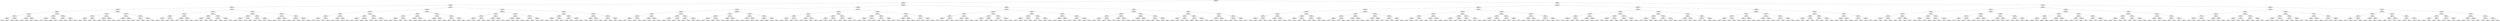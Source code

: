 ## [header material...]
## Command to get the layout: "dot -Teps thisfile > thisfile.eps"
graph "test"
{
node [shape="rectangle", fontsize=10, width=".2", height=".2", margin=0];
graph[fontsize=8];

n000 [label="clustersize = 14060
splitting feature:
((-0.222,0.555)-(-0.698,-0.544))"] ;
n000 -- n001 ;
n001 [label="clustersize = 9021
splitting feature:
((0.237,0.136)-(-0.33,0.575))"] ;
n001 -- n002 ;
n002 [label="clustersize = 3889
splitting feature:
((0.304,0.855)-(-0.0929,-0.861))"] ;
n002 -- n003 ;
n003 [label="clustersize = 1767
splitting feature:
((-0.0256,0.632)-(-0.38,-0.416))"] ;
n003 -- n004 ;
n004 [label="clustersize = 1320
splitting feature:
((-0.296,0.0663)-(0.511,0.562))"] ;
n004 -- n005 ;
n005 [label="clustersize = 755
splitting feature:
((-0.792,0.692)-(0.338,0.347))"] ;
n005 -- n006 ;
n006 [label="clustersize = 259
splitting feature:
((0.611,-0.904)-(-0.943,-0.555))"] ;
n006 -- n007 ;
n007 [label="clustersize = 112
splitting feature:
((0.489,-0.447)-(0.151,-0.229))"] ;
n007 -- n008 ;
n008 [label="clustersize = 43
splitting feature:
((0.801,-0.985)-(0.92,-0.526))"] ;
n008 -- n009 ;
n009 [label="clustersize = 21
pupil avg:
[ 0.43914226  0.0352391 ]"] ;
n008 -- n010 ;
n010 [label="clustersize = 22
pupil avg:
[ 0.16737947  0.0837975 ]"] ;
n007 -- n011 ;
n011 [label="clustersize = 69
splitting feature:
((0.031,-0.983)-(-0.361,-0.913))"] ;
n011 -- n012 ;
n012 [label="clustersize = 42
pupil avg:
[ 0.61755601  0.10867396]"] ;
n011 -- n013 ;
n013 [label="clustersize = 27
pupil avg:
[ 0.38383555  0.04905722]"] ;
n006 -- n014 ;
n014 [label="clustersize = 147
splitting feature:
((-0.923,-0.167)-(-0.254,0.873))"] ;
n014 -- n015 ;
n015 [label="clustersize = 70
splitting feature:
((0.763,-0.763)-(0.0969,-0.525))"] ;
n015 -- n016 ;
n016 [label="clustersize = 5
pupil avg:
[-0.1771664  -0.00062854]"] ;
n015 -- n017 ;
n017 [label="clustersize = 65
pupil avg:
[ 0.20876439  0.02382931]"] ;
n014 -- n018 ;
n018 [label="clustersize = 77
splitting feature:
((0.245,-0.497)-(0.751,-0.309))"] ;
n018 -- n019 ;
n019 [label="clustersize = 57
pupil avg:
[ 0.4354642   0.02210493]"] ;
n018 -- n020 ;
n020 [label="clustersize = 20
pupil avg:
[ 0.19226894 -0.03874362]"] ;
n005 -- n021 ;
n021 [label="clustersize = 496
splitting feature:
((-0.954,0.437)-(0.118,-0.756))"] ;
n021 -- n022 ;
n022 [label="clustersize = 176
splitting feature:
((-0.996,0.966)-(0.822,-0.164))"] ;
n022 -- n023 ;
n023 [label="clustersize = 95
splitting feature:
((0.601,-0.105)-(-0.843,-0.0692))"] ;
n023 -- n024 ;
n024 [label="clustersize = 22
pupil avg:
[ 0.34373714  0.14666596]"] ;
n023 -- n025 ;
n025 [label="clustersize = 73
pupil avg:
[ 0.30747995 -0.01138061]"] ;
n022 -- n026 ;
n026 [label="clustersize = 81
splitting feature:
((0.332,-0.275)-(-0.965,-0.0395))"] ;
n026 -- n027 ;
n027 [label="clustersize = 37
pupil avg:
[ 0.26086335  0.08868074]"] ;
n026 -- n028 ;
n028 [label="clustersize = 44
pupil avg:
[ 0.08145542 -0.01042791]"] ;
n021 -- n029 ;
n029 [label="clustersize = 320
splitting feature:
((0.362,-0.555)-(-0.98,0.203))"] ;
n029 -- n030 ;
n030 [label="clustersize = 246
splitting feature:
((0.192,-0.667)-(-0.15,-0.17))"] ;
n030 -- n031 ;
n031 [label="clustersize = 72
pupil avg:
[ 0.11221184  0.20656947]"] ;
n030 -- n032 ;
n032 [label="clustersize = 174
pupil avg:
[ 0.26042108  0.14942105]"] ;
n029 -- n033 ;
n033 [label="clustersize = 74
splitting feature:
((0.118,0.0639)-(-0.677,0.944))"] ;
n033 -- n034 ;
n034 [label="clustersize = 68
pupil avg:
[ 0.04836799  0.06577821]"] ;
n033 -- n035 ;
n035 [label="clustersize = 6
pupil avg:
[ 0.56274824  0.21560458]"] ;
n004 -- n036 ;
n036 [label="clustersize = 565
splitting feature:
((-0.0898,0.935)-(0.3,-0.591))"] ;
n036 -- n037 ;
n037 [label="clustersize = 389
splitting feature:
((-0.375,0.428)-(-0.745,-0.144))"] ;
n037 -- n038 ;
n038 [label="clustersize = 232
splitting feature:
((0.439,-0.472)-(-0.84,-0.143))"] ;
n038 -- n039 ;
n039 [label="clustersize = 154
splitting feature:
((0.23,0.736)-(0.409,0.255))"] ;
n039 -- n040 ;
n040 [label="clustersize = 96
pupil avg:
[ 0.57961184  0.2477655 ]"] ;
n039 -- n041 ;
n041 [label="clustersize = 58
pupil avg:
[ 0.30244333  0.23709604]"] ;
n038 -- n042 ;
n042 [label="clustersize = 78
splitting feature:
((-0.51,0.391)-(-0.948,0.346))"] ;
n042 -- n043 ;
n043 [label="clustersize = 64
pupil avg:
[ 0.20929128  0.14063725]"] ;
n042 -- n044 ;
n044 [label="clustersize = 14
pupil avg:
[ 0.46431269  0.15794738]"] ;
n037 -- n045 ;
n045 [label="clustersize = 157
splitting feature:
((0.0483,-0.572)-(-0.844,0.839))"] ;
n045 -- n046 ;
n046 [label="clustersize = 79
splitting feature:
((-0.291,-0.751)-(-0.156,0.396))"] ;
n046 -- n047 ;
n047 [label="clustersize = 7
pupil avg:
[-0.1364205  0.2254013]"] ;
n046 -- n048 ;
n048 [label="clustersize = 72
pupil avg:
[ 0.22378444  0.08346032]"] ;
n045 -- n049 ;
n049 [label="clustersize = 78
splitting feature:
((0.17,-0.946)-(-0.0476,-0.198))"] ;
n049 -- n050 ;
n050 [label="clustersize = 8
pupil avg:
[ 0.63638477  0.15375058]"] ;
n049 -- n051 ;
n051 [label="clustersize = 70
pupil avg:
[ 0.42761684  0.11227169]"] ;
n036 -- n052 ;
n052 [label="clustersize = 176
splitting feature:
((0.343,-0.159)-(-0.87,-0.468))"] ;
n052 -- n053 ;
n053 [label="clustersize = 154
splitting feature:
((-0.38,-0.537)-(-0.719,0.856))"] ;
n053 -- n054 ;
n054 [label="clustersize = 80
splitting feature:
((-0.945,0.785)-(0.338,0.0775))"] ;
n054 -- n055 ;
n055 [label="clustersize = 5
pupil avg:
[ 0.46644216  0.09149356]"] ;
n054 -- n056 ;
n056 [label="clustersize = 75
pupil avg:
[ 0.15479896  0.24421589]"] ;
n053 -- n057 ;
n057 [label="clustersize = 74
splitting feature:
((-0.643,-0.661)-(-0.132,-0.00749))"] ;
n057 -- n058 ;
n058 [label="clustersize = 12
pupil avg:
[ 0.16139837  0.13597584]"] ;
n057 -- n059 ;
n059 [label="clustersize = 62
pupil avg:
[ 0.35521636  0.20823447]"] ;
n052 -- n060 ;
n060 [label="clustersize = 22
splitting feature:
((-0.896,-0.0259)-(0.229,-0.253))"] ;
n060 -- n061 ;
n061 [label="clustersize = 10
splitting feature:
((-0.719,0.141)-(-0.574,0.752))"] ;
n061 -- n062 ;
n062 [label="clustersize = 6
pupil avg:
[ 0.14869635  0.14782958]"] ;
n061 -- n063 ;
n063 [label="clustersize = 4
pupil avg:
[ 0.16988032 -0.0643935 ]"] ;
n060 -- n064 ;
n064 [label="clustersize = 12
splitting feature:
((0.0448,-0.394)-(-0.55,0.848))"] ;
n064 -- n065 ;
n065 [label="clustersize = 8
pupil avg:
[-0.00046049  0.18081747]"] ;
n064 -- n066 ;
n066 [label="clustersize = 4
pupil avg:
[-0.41112853  0.27378415]"] ;
n003 -- n067 ;
n067 [label="clustersize = 447
splitting feature:
((-0.413,-0.611)-(0.391,0.298))"] ;
n067 -- n068 ;
n068 [label="clustersize = 217
splitting feature:
((0.181,0.251)-(-0.419,-0.769))"] ;
n068 -- n069 ;
n069 [label="clustersize = 145
splitting feature:
((-0.427,-0.375)-(0.44,-0.698))"] ;
n069 -- n070 ;
n070 [label="clustersize = 109
splitting feature:
((0.459,0.395)-(0.848,-0.0612))"] ;
n070 -- n071 ;
n071 [label="clustersize = 73
splitting feature:
((0.372,-0.216)-(-0.169,0.424))"] ;
n071 -- n072 ;
n072 [label="clustersize = 21
pupil avg:
[ 0.0053562   0.22941118]"] ;
n071 -- n073 ;
n073 [label="clustersize = 52
pupil avg:
[ 0.04577682 -0.00335976]"] ;
n070 -- n074 ;
n074 [label="clustersize = 36
splitting feature:
((0.322,0.523)-(-0.452,-0.694))"] ;
n074 -- n075 ;
n075 [label="clustersize = 14
pupil avg:
[ 0.0336998   0.29382796]"] ;
n074 -- n076 ;
n076 [label="clustersize = 22
pupil avg:
[-0.27316372  0.09165493]"] ;
n069 -- n077 ;
n077 [label="clustersize = 36
splitting feature:
((-0.0123,0.563)-(-0.582,0.947))"] ;
n077 -- n078 ;
n078 [label="clustersize = 14
splitting feature:
((-0.00552,-0.662)-(-0.296,-0.914))"] ;
n078 -- n079 ;
n079 [label="clustersize = 5
pupil avg:
[ 0.0603889   0.27855485]"] ;
n078 -- n080 ;
n080 [label="clustersize = 9
pupil avg:
[-0.15077384  0.32465584]"] ;
n077 -- n081 ;
n081 [label="clustersize = 22
splitting feature:
((-0.0774,-0.553)-(0.484,0.645))"] ;
n081 -- n082 ;
n082 [label="clustersize = 15
pupil avg:
[ 0.15524618  0.02560649]"] ;
n081 -- n083 ;
n083 [label="clustersize = 7
pupil avg:
[ 0.65370409  0.34602535]"] ;
n068 -- n084 ;
n084 [label="clustersize = 72
splitting feature:
((0.0767,0.303)-(-0.515,-0.369))"] ;
n084 -- n085 ;
n085 [label="clustersize = 31
splitting feature:
((0.233,-0.28)-(-0.21,0.332))"] ;
n085 -- n086 ;
n086 [label="clustersize = 22
splitting feature:
((0.122,0.512)-(0.563,0.215))"] ;
n086 -- n087 ;
n087 [label="clustersize = 15
pupil avg:
[-0.1513674   0.21091374]"] ;
n086 -- n088 ;
n088 [label="clustersize = 7
pupil avg:
[-0.40695389  0.31054422]"] ;
n085 -- n089 ;
n089 [label="clustersize = 9
splitting feature:
((0.442,-0.385)-(0.833,-0.879))"] ;
n089 -- n090 ;
n090 [label="clustersize = 4
pupil avg:
[ 0.2274648  -0.02526072]"] ;
n089 -- n091 ;
n091 [label="clustersize = 5
pupil avg:
[ 0.00607481  0.22438067]"] ;
n084 -- n092 ;
n092 [label="clustersize = 41
splitting feature:
((-0.913,0.515)-(0.704,-0.216))"] ;
n092 -- n093 ;
n093 [label="clustersize = 15
splitting feature:
((-0.675,-0.155)-(0.263,-0.00326))"] ;
n093 -- n094 ;
n094 [label="clustersize = 7
pupil avg:
[ 0.03528706 -0.2086781 ]"] ;
n093 -- n095 ;
n095 [label="clustersize = 8
pupil avg:
[-0.30028312 -0.13544854]"] ;
n092 -- n096 ;
n096 [label="clustersize = 26
splitting feature:
((0.345,-0.219)-(-0.29,-0.799))"] ;
n096 -- n097 ;
n097 [label="clustersize = 15
pupil avg:
[-0.35272061  0.18475602]"] ;
n096 -- n098 ;
n098 [label="clustersize = 11
pupil avg:
[-0.20064727 -0.07908361]"] ;
n067 -- n099 ;
n099 [label="clustersize = 230
splitting feature:
((0.0477,-0.132)-(0.161,0.541))"] ;
n099 -- n100 ;
n100 [label="clustersize = 106
splitting feature:
((-0.894,0.392)-(0.606,-0.429))"] ;
n100 -- n101 ;
n101 [label="clustersize = 43
splitting feature:
((0.371,-0.0348)-(-0.911,0.996))"] ;
n101 -- n102 ;
n102 [label="clustersize = 34
splitting feature:
((-0.696,-0.769)-(-0.282,-0.671))"] ;
n102 -- n103 ;
n103 [label="clustersize = 12
pupil avg:
[ 0.1621962   0.02097194]"] ;
n102 -- n104 ;
n104 [label="clustersize = 22
pupil avg:
[-0.01686367  0.03598347]"] ;
n101 -- n105 ;
n105 [label="clustersize = 9
splitting feature:
((0.126,0.777)-(-0.61,0.125))"] ;
n105 -- n106 ;
n106 [label="clustersize = 4
pupil avg:
[ 0.48849701 -0.07555488]"] ;
n105 -- n107 ;
n107 [label="clustersize = 5
pupil avg:
[ 0.16433552  0.07969112]"] ;
n100 -- n108 ;
n108 [label="clustersize = 63
splitting feature:
((0.523,-0.0446)-(0.283,0.762))"] ;
n108 -- n109 ;
n109 [label="clustersize = 28
splitting feature:
((0.322,-0.768)-(0.93,0.698))"] ;
n109 -- n110 ;
n110 [label="clustersize = 22
pupil avg:
[ 0.01709009  0.32270058]"] ;
n109 -- n111 ;
n111 [label="clustersize = 6
pupil avg:
[-0.19831786  0.16939193]"] ;
n108 -- n112 ;
n112 [label="clustersize = 35
splitting feature:
((-0.0402,0.00396)-(0.205,0.914))"] ;
n112 -- n113 ;
n113 [label="clustersize = 26
pupil avg:
[ 0.0857089   0.17415733]"] ;
n112 -- n114 ;
n114 [label="clustersize = 9
pupil avg:
[ 0.28925953  0.25516955]"] ;
n099 -- n115 ;
n115 [label="clustersize = 124
splitting feature:
((-0.0888,0.409)-(-0.358,-0.228))"] ;
n115 -- n116 ;
n116 [label="clustersize = 46
splitting feature:
((0.0561,-0.798)-(-0.271,0.448))"] ;
n116 -- n117 ;
n117 [label="clustersize = 12
splitting feature:
((-0.414,0.997)-(-0.0713,0.856))"] ;
n117 -- n118 ;
n118 [label="clustersize = 4
pupil avg:
[ 0.00093399  0.25501341]"] ;
n117 -- n119 ;
n119 [label="clustersize = 8
pupil avg:
[ 0.30473727  0.10104714]"] ;
n116 -- n120 ;
n120 [label="clustersize = 34
splitting feature:
((0.143,0.162)-(0.229,-0.258))"] ;
n120 -- n121 ;
n121 [label="clustersize = 24
pupil avg:
[ 0.28281998  0.00201001]"] ;
n120 -- n122 ;
n122 [label="clustersize = 10
pupil avg:
[ 0.56606414  0.03463809]"] ;
n115 -- n123 ;
n123 [label="clustersize = 78
splitting feature:
((-0.132,0.145)-(0.325,-0.22))"] ;
n123 -- n124 ;
n124 [label="clustersize = 26
splitting feature:
((-0.963,-0.386)-(-0.0928,-0.171))"] ;
n124 -- n125 ;
n125 [label="clustersize = 7
pupil avg:
[ 0.14863886 -0.053646  ]"] ;
n124 -- n126 ;
n126 [label="clustersize = 19
pupil avg:
[ 0.20168408  0.28746381]"] ;
n123 -- n127 ;
n127 [label="clustersize = 52
splitting feature:
((-0.0389,0.942)-(-0.601,0.782))"] ;
n127 -- n128 ;
n128 [label="clustersize = 18
pupil avg:
[ 0.2023351   0.37057874]"] ;
n127 -- n129 ;
n129 [label="clustersize = 34
pupil avg:
[ 0.33520449  0.32035634]"] ;
n002 -- n130 ;
n130 [label="clustersize = 2122
splitting feature:
((-0.124,0.902)-(-0.348,-0.421))"] ;
n130 -- n131 ;
n131 [label="clustersize = 769
splitting feature:
((-0.266,0.092)-(0.0504,0.43))"] ;
n131 -- n132 ;
n132 [label="clustersize = 390
splitting feature:
((0.998,0.497)-(0.713,-0.368))"] ;
n132 -- n133 ;
n133 [label="clustersize = 116
splitting feature:
((-0.272,0.705)-(0.801,0.949))"] ;
n133 -- n134 ;
n134 [label="clustersize = 84
splitting feature:
((0.0331,-0.507)-(-0.519,-0.143))"] ;
n134 -- n135 ;
n135 [label="clustersize = 59
splitting feature:
((0.0377,0.774)-(-0.114,0.856))"] ;
n135 -- n136 ;
n136 [label="clustersize = 17
pupil avg:
[-0.05880587  0.00182244]"] ;
n135 -- n137 ;
n137 [label="clustersize = 42
pupil avg:
[ 0.09614071  0.03106571]"] ;
n134 -- n138 ;
n138 [label="clustersize = 25
splitting feature:
((0.541,0.348)-(-0.615,-0.21))"] ;
n138 -- n139 ;
n139 [label="clustersize = 8
pupil avg:
[ 0.40171957 -0.04114743]"] ;
n138 -- n140 ;
n140 [label="clustersize = 17
pupil avg:
[ 0.11201802 -0.07515067]"] ;
n133 -- n141 ;
n141 [label="clustersize = 32
splitting feature:
((-0.0901,-0.315)-(-0.508,-0.525))"] ;
n141 -- n142 ;
n142 [label="clustersize = 24
splitting feature:
((-0.712,0.68)-(0.297,0.241))"] ;
n142 -- n143 ;
n143 [label="clustersize = 6
pupil avg:
[ 0.02297256  0.06431944]"] ;
n142 -- n144 ;
n144 [label="clustersize = 18
pupil avg:
[-0.32022757  0.02147052]"] ;
n141 -- n145 ;
n145 [label="clustersize = 8
splitting feature:
((-0.598,0.185)-(0.19,0.831))"] ;
n145 -- n146 ;
n146 [label="clustersize = 4
pupil avg:
[ 0.092507   -0.16519608]"] ;
n145 -- n147 ;
n147 [label="clustersize = 4
pupil avg:
[ 0.02450507  0.03124409]"] ;
n132 -- n148 ;
n148 [label="clustersize = 274
splitting feature:
((0.552,-0.283)-(-0.0708,0.85))"] ;
n148 -- n149 ;
n149 [label="clustersize = 38
splitting feature:
((0.456,-0.596)-(-0.224,0.539))"] ;
n149 -- n150 ;
n150 [label="clustersize = 15
splitting feature:
((0.484,-0.103)-(-0.339,-0.994))"] ;
n150 -- n151 ;
n151 [label="clustersize = 11
pupil avg:
[ 0.0081745  0.1472618]"] ;
n150 -- n152 ;
n152 [label="clustersize = 4
pupil avg:
[-0.3739546   0.13396057]"] ;
n149 -- n153 ;
n153 [label="clustersize = 23
splitting feature:
((-0.999,0.236)-(0.00635,-0.495))"] ;
n153 -- n154 ;
n154 [label="clustersize = 5
pupil avg:
[-0.09749421  0.12500098]"] ;
n153 -- n155 ;
n155 [label="clustersize = 18
pupil avg:
[ 0.19527481  0.08454157]"] ;
n148 -- n156 ;
n156 [label="clustersize = 236
splitting feature:
((0.0995,-0.098)-(-0.92,0.62))"] ;
n156 -- n157 ;
n157 [label="clustersize = 178
splitting feature:
((0.0333,-0.692)-(-0.453,0.29))"] ;
n157 -- n158 ;
n158 [label="clustersize = 129
pupil avg:
[ 0.0846047   0.01354342]"] ;
n157 -- n159 ;
n159 [label="clustersize = 49
pupil avg:
[ 0.2213407  -0.02817266]"] ;
n156 -- n160 ;
n160 [label="clustersize = 58
splitting feature:
((0.322,0.748)-(0.0524,-0.466))"] ;
n160 -- n161 ;
n161 [label="clustersize = 12
pupil avg:
[ 0.43587209  0.02110501]"] ;
n160 -- n162 ;
n162 [label="clustersize = 46
pupil avg:
[ 0.25226278 -0.01836361]"] ;
n131 -- n163 ;
n163 [label="clustersize = 379
splitting feature:
((0.0371,-0.643)-(0.471,0.456))"] ;
n163 -- n164 ;
n164 [label="clustersize = 271
splitting feature:
((0.31,-0.599)-(0.64,-0.744))"] ;
n164 -- n165 ;
n165 [label="clustersize = 215
splitting feature:
((-0.116,0.459)-(0.2,-0.244))"] ;
n165 -- n166 ;
n166 [label="clustersize = 146
splitting feature:
((0.07,0.589)-(0.0265,-0.473))"] ;
n166 -- n167 ;
n167 [label="clustersize = 69
pupil avg:
[ 0.31383208  0.04679718]"] ;
n166 -- n168 ;
n168 [label="clustersize = 77
pupil avg:
[ 0.16825469  0.04577304]"] ;
n165 -- n169 ;
n169 [label="clustersize = 69
splitting feature:
((0.957,-0.777)-(-0.631,-0.466))"] ;
n169 -- n170 ;
n170 [label="clustersize = 27
pupil avg:
[-0.11236434  0.12060207]"] ;
n169 -- n171 ;
n171 [label="clustersize = 42
pupil avg:
[ 0.14241023  0.10923172]"] ;
n164 -- n172 ;
n172 [label="clustersize = 56
splitting feature:
((0.394,0.157)-(-0.941,0.973))"] ;
n172 -- n173 ;
n173 [label="clustersize = 30
splitting feature:
((-0.0149,0.907)-(0.401,0.119))"] ;
n173 -- n174 ;
n174 [label="clustersize = 20
pupil avg:
[ 0.30614388  0.06069352]"] ;
n173 -- n175 ;
n175 [label="clustersize = 10
pupil avg:
[-0.0565919   0.10339406]"] ;
n172 -- n176 ;
n176 [label="clustersize = 26
splitting feature:
((0.161,-0.92)-(0.305,0.326))"] ;
n176 -- n177 ;
n177 [label="clustersize = 16
pupil avg:
[ 0.60098295 -0.04964743]"] ;
n176 -- n178 ;
n178 [label="clustersize = 10
pupil avg:
[ 0.37537912  0.06563222]"] ;
n163 -- n179 ;
n179 [label="clustersize = 108
splitting feature:
((-0.128,0.811)-(0.0924,0.102))"] ;
n179 -- n180 ;
n180 [label="clustersize = 42
splitting feature:
((0.461,0.51)-(-0.165,0.854))"] ;
n180 -- n181 ;
n181 [label="clustersize = 14
splitting feature:
((-0.598,0.847)-(0.506,-0.654))"] ;
n181 -- n182 ;
n182 [label="clustersize = 9
pupil avg:
[ 0.46516326  0.16751032]"] ;
n181 -- n183 ;
n183 [label="clustersize = 5
pupil avg:
[ 0.11565848  0.21243341]"] ;
n180 -- n184 ;
n184 [label="clustersize = 28
splitting feature:
((-0.713,0.924)-(0.0123,0.344))"] ;
n184 -- n185 ;
n185 [label="clustersize = 5
pupil avg:
[ 0.73753239  0.05865226]"] ;
n184 -- n186 ;
n186 [label="clustersize = 23
pupil avg:
[ 0.50615439  0.08695928]"] ;
n179 -- n187 ;
n187 [label="clustersize = 66
splitting feature:
((0.809,0.668)-(0.0717,-0.695))"] ;
n187 -- n188 ;
n188 [label="clustersize = 16
splitting feature:
((0.178,0.426)-(0.173,-0.923))"] ;
n188 -- n189 ;
n189 [label="clustersize = 10
pupil avg:
[ 0.33019541  0.18236033]"] ;
n188 -- n190 ;
n190 [label="clustersize = 6
pupil avg:
[ 0.58036068  0.14576052]"] ;
n187 -- n191 ;
n191 [label="clustersize = 50
splitting feature:
((-0.977,0.175)-(0.405,0.916))"] ;
n191 -- n192 ;
n192 [label="clustersize = 23
pupil avg:
[ 0.09264898  0.15956845]"] ;
n191 -- n193 ;
n193 [label="clustersize = 27
pupil avg:
[ 0.29406332  0.15541159]"] ;
n130 -- n194 ;
n194 [label="clustersize = 1353
splitting feature:
((0.729,-0.796)-(-0.746,-0.302))"] ;
n194 -- n195 ;
n195 [label="clustersize = 637
splitting feature:
((0.15,-0.368)-(0.441,-0.0696))"] ;
n195 -- n196 ;
n196 [label="clustersize = 393
splitting feature:
((0.307,-0.336)-(0.18,0.238))"] ;
n196 -- n197 ;
n197 [label="clustersize = 214
splitting feature:
((0.0493,-0.52)-(-0.436,0.218))"] ;
n197 -- n198 ;
n198 [label="clustersize = 167
splitting feature:
((0.263,-0.0959)-(-0.157,-0.121))"] ;
n198 -- n199 ;
n199 [label="clustersize = 73
pupil avg:
[-0.27832177  0.26097142]"] ;
n198 -- n200 ;
n200 [label="clustersize = 94
pupil avg:
[-0.3817191   0.14185248]"] ;
n197 -- n201 ;
n201 [label="clustersize = 47
splitting feature:
((-0.329,-0.566)-(-0.11,0.521))"] ;
n201 -- n202 ;
n202 [label="clustersize = 30
pupil avg:
[-0.21171918  0.06254877]"] ;
n201 -- n203 ;
n203 [label="clustersize = 17
pupil avg:
[ 0.06139011  0.06086701]"] ;
n196 -- n204 ;
n204 [label="clustersize = 179
splitting feature:
((-0.328,-0.989)-(0.71,-0.199))"] ;
n204 -- n205 ;
n205 [label="clustersize = 133
splitting feature:
((0.551,-0.103)-(-0.917,0.415))"] ;
n205 -- n206 ;
n206 [label="clustersize = 69
pupil avg:
[-0.19246468  0.05793183]"] ;
n205 -- n207 ;
n207 [label="clustersize = 64
pupil avg:
[-0.02703308 -0.07448442]"] ;
n204 -- n208 ;
n208 [label="clustersize = 46
splitting feature:
((0.29,0.217)-(-0.0332,-0.488))"] ;
n208 -- n209 ;
n209 [label="clustersize = 26
pupil avg:
[ 0.13513159  0.20435132]"] ;
n208 -- n210 ;
n210 [label="clustersize = 20
pupil avg:
[-0.07588414  0.06053245]"] ;
n195 -- n211 ;
n211 [label="clustersize = 244
splitting feature:
((0.337,-0.143)-(-0.553,0.224))"] ;
n211 -- n212 ;
n212 [label="clustersize = 185
splitting feature:
((0.148,-0.384)-(-0.852,-0.104))"] ;
n212 -- n213 ;
n213 [label="clustersize = 146
splitting feature:
((0.455,-0.0507)-(-0.00229,-0.177))"] ;
n213 -- n214 ;
n214 [label="clustersize = 88
pupil avg:
[-0.07005245  0.2979615 ]"] ;
n213 -- n215 ;
n215 [label="clustersize = 58
pupil avg:
[-0.01217464  0.15234109]"] ;
n212 -- n216 ;
n216 [label="clustersize = 39
splitting feature:
((-0.969,0.631)-(0.616,0.027))"] ;
n216 -- n217 ;
n217 [label="clustersize = 22
pupil avg:
[ 0.04581647  0.03144757]"] ;
n216 -- n218 ;
n218 [label="clustersize = 17
pupil avg:
[-0.16642362  0.07755381]"] ;
n211 -- n219 ;
n219 [label="clustersize = 59
splitting feature:
((0.713,-0.107)-(-0.537,-0.46))"] ;
n219 -- n220 ;
n220 [label="clustersize = 20
splitting feature:
((0.791,0.897)-(-0.831,0.265))"] ;
n220 -- n221 ;
n221 [label="clustersize = 9
pupil avg:
[ 0.45746089  0.08304131]"] ;
n220 -- n222 ;
n222 [label="clustersize = 11
pupil avg:
[ 0.2199063   0.11643945]"] ;
n219 -- n223 ;
n223 [label="clustersize = 39
splitting feature:
((0.272,-0.786)-(-0.958,0.365))"] ;
n223 -- n224 ;
n224 [label="clustersize = 34
pupil avg:
[ 0.13619403  0.09669083]"] ;
n223 -- n225 ;
n225 [label="clustersize = 5
pupil avg:
[-0.13088753 -0.09338753]"] ;
n194 -- n226 ;
n226 [label="clustersize = 716
splitting feature:
((-0.0462,0.116)-(0.647,-0.193))"] ;
n226 -- n227 ;
n227 [label="clustersize = 649
splitting feature:
((0.409,-0.0469)-(0.161,0.911))"] ;
n227 -- n228 ;
n228 [label="clustersize = 423
splitting feature:
((0.806,0.619)-(-0.982,-0.631))"] ;
n228 -- n229 ;
n229 [label="clustersize = 118
splitting feature:
((-0.761,0.0857)-(0.479,0.967))"] ;
n229 -- n230 ;
n230 [label="clustersize = 102
pupil avg:
[ 0.08970124  0.01839785]"] ;
n229 -- n231 ;
n231 [label="clustersize = 16
pupil avg:
[-0.18112333  0.13291704]"] ;
n228 -- n232 ;
n232 [label="clustersize = 305
splitting feature:
((-0.944,0.635)-(0.376,-0.277))"] ;
n232 -- n233 ;
n233 [label="clustersize = 59
pupil avg:
[ 0.04272017 -0.06189628]"] ;
n232 -- n234 ;
n234 [label="clustersize = 246
pupil avg:
[-0.13819481 -0.01794357]"] ;
n227 -- n235 ;
n235 [label="clustersize = 226
splitting feature:
((0.343,0.34)-(0.526,0.658))"] ;
n235 -- n236 ;
n236 [label="clustersize = 192
splitting feature:
((-0.183,0.416)-(0.118,0.414))"] ;
n236 -- n237 ;
n237 [label="clustersize = 135
pupil avg:
[ 0.09311092  0.00491677]"] ;
n236 -- n238 ;
n238 [label="clustersize = 57
pupil avg:
[ 0.23947325  0.07735125]"] ;
n235 -- n239 ;
n239 [label="clustersize = 34
splitting feature:
((-0.722,0.837)-(0.913,0.659))"] ;
n239 -- n240 ;
n240 [label="clustersize = 18
pupil avg:
[ 0.14449842 -0.03961999]"] ;
n239 -- n241 ;
n241 [label="clustersize = 16
pupil avg:
[-0.30471502 -0.028648  ]"] ;
n226 -- n242 ;
n242 [label="clustersize = 67
splitting feature:
((-0.0239,-0.312)-(0.376,-0.238))"] ;
n242 -- n243 ;
n243 [label="clustersize = 45
splitting feature:
((-0.587,-0.948)-(-0.724,0.938))"] ;
n243 -- n244 ;
n244 [label="clustersize = 27
splitting feature:
((-0.303,0.15)-(0.27,0.134))"] ;
n244 -- n245 ;
n245 [label="clustersize = 23
pupil avg:
[-0.29000625 -0.10350178]"] ;
n244 -- n246 ;
n246 [label="clustersize = 4
pupil avg:
[-0.4864899   0.07108586]"] ;
n243 -- n247 ;
n247 [label="clustersize = 18
splitting feature:
((-0.414,-0.154)-(0.111,0.696))"] ;
n247 -- n248 ;
n248 [label="clustersize = 14
pupil avg:
[-0.22321942 -0.11809687]"] ;
n247 -- n249 ;
n249 [label="clustersize = 4
pupil avg:
[ 0.05451128  0.02702703]"] ;
n242 -- n250 ;
n250 [label="clustersize = 22
splitting feature:
((-0.301,0.733)-(-0.165,-0.965))"] ;
n250 -- n251 ;
n251 [label="clustersize = 9
splitting feature:
((-0.118,-0.654)-(-0.201,0.677))"] ;
n251 -- n252 ;
n252 [label="clustersize = 5
pupil avg:
[ 0.10957454 -0.0249044 ]"] ;
n251 -- n253 ;
n253 [label="clustersize = 4
pupil avg:
[ 0.50702898 -0.17881456]"] ;
n250 -- n254 ;
n254 [label="clustersize = 13
splitting feature:
((0.858,0.22)-(0.381,0.743))"] ;
n254 -- n255 ;
n255 [label="clustersize = 7
pupil avg:
[-0.00082195  0.03540183]"] ;
n254 -- n256 ;
n256 [label="clustersize = 6
pupil avg:
[-0.31871371  0.22502995]"] ;
n001 -- n257 ;
n257 [label="clustersize = 5132
splitting feature:
((0.156,0.475)-(-0.0366,-0.484))"] ;
n257 -- n258 ;
n258 [label="clustersize = 2634
splitting feature:
((-0.311,-0.732)-(-0.0933,0.949))"] ;
n258 -- n259 ;
n259 [label="clustersize = 758
splitting feature:
((-0.0326,0.0136)-(-0.456,0.899))"] ;
n259 -- n260 ;
n260 [label="clustersize = 503
splitting feature:
((-0.242,-0.269)-(-0.188,0.216))"] ;
n260 -- n261 ;
n261 [label="clustersize = 270
splitting feature:
((-0.426,-0.603)-(0.324,-0.384))"] ;
n261 -- n262 ;
n262 [label="clustersize = 212
splitting feature:
((0.914,-0.286)-(-0.859,0.684))"] ;
n262 -- n263 ;
n263 [label="clustersize = 30
splitting feature:
((0.636,-0.32)-(0.351,0.854))"] ;
n263 -- n264 ;
n264 [label="clustersize = 11
pupil avg:
[ 0.2739584 -0.0871176]"] ;
n263 -- n265 ;
n265 [label="clustersize = 19
pupil avg:
[-0.0684339  -0.04218259]"] ;
n262 -- n266 ;
n266 [label="clustersize = 182
splitting feature:
((-0.451,-0.114)-(0.102,0.252))"] ;
n266 -- n267 ;
n267 [label="clustersize = 149
pupil avg:
[-0.13178936 -0.18287995]"] ;
n266 -- n268 ;
n268 [label="clustersize = 33
pupil avg:
[ 0.02415673 -0.12168087]"] ;
n261 -- n269 ;
n269 [label="clustersize = 58
splitting feature:
((-0.22,-0.0565)-(0.28,-0.849))"] ;
n269 -- n270 ;
n270 [label="clustersize = 43
splitting feature:
((-0.362,0.928)-(0.296,0.246))"] ;
n270 -- n271 ;
n271 [label="clustersize = 16
pupil avg:
[ 0.24584307 -0.04808171]"] ;
n270 -- n272 ;
n272 [label="clustersize = 27
pupil avg:
[-0.11120261  0.03724908]"] ;
n269 -- n273 ;
n273 [label="clustersize = 15
splitting feature:
((-0.152,0.852)-(0.656,-0.589))"] ;
n273 -- n274 ;
n274 [label="clustersize = 5
pupil avg:
[ 0.20306638  0.30077561]"] ;
n273 -- n275 ;
n275 [label="clustersize = 10
pupil avg:
[-0.14956306  0.23852736]"] ;
n260 -- n276 ;
n276 [label="clustersize = 233
splitting feature:
((-0.204,0.481)-(-0.00131,0.012))"] ;
n276 -- n277 ;
n277 [label="clustersize = 109
splitting feature:
((-0.247,-0.699)-(-0.0184,-0.877))"] ;
n277 -- n278 ;
n278 [label="clustersize = 60
splitting feature:
((-0.254,-0.21)-(-0.395,0.998))"] ;
n278 -- n279 ;
n279 [label="clustersize = 50
pupil avg:
[ 0.15564281 -0.06523366]"] ;
n278 -- n280 ;
n280 [label="clustersize = 10
pupil avg:
[ 0.56641541 -0.15772659]"] ;
n277 -- n281 ;
n281 [label="clustersize = 49
splitting feature:
((0.89,0.497)-(0.496,0.933))"] ;
n281 -- n282 ;
n282 [label="clustersize = 19
pupil avg:
[ 0.28586924 -0.08430344]"] ;
n281 -- n283 ;
n283 [label="clustersize = 30
pupil avg:
[ 0.49149314 -0.00336105]"] ;
n276 -- n284 ;
n284 [label="clustersize = 124
splitting feature:
((0.302,-0.127)-(-0.371,0.0961))"] ;
n284 -- n285 ;
n285 [label="clustersize = 20
splitting feature:
((0.136,-0.488)-(-0.0323,0.0723))"] ;
n285 -- n286 ;
n286 [label="clustersize = 6
pupil avg:
[-0.18821175  0.22838837]"] ;
n285 -- n287 ;
n287 [label="clustersize = 14
pupil avg:
[ 0.20163059  0.0866927 ]"] ;
n284 -- n288 ;
n288 [label="clustersize = 104
splitting feature:
((-0.947,0.517)-(0.303,-0.0377))"] ;
n288 -- n289 ;
n289 [label="clustersize = 65
pupil avg:
[ 0.03017853 -0.15169973]"] ;
n288 -- n290 ;
n290 [label="clustersize = 39
pupil avg:
[ 0.06806445 -0.03128616]"] ;
n259 -- n291 ;
n291 [label="clustersize = 255
splitting feature:
((-0.406,0.843)-(-0.793,-0.0515))"] ;
n291 -- n292 ;
n292 [label="clustersize = 180
splitting feature:
((-0.947,-0.413)-(0.807,0.872))"] ;
n292 -- n293 ;
n293 [label="clustersize = 132
splitting feature:
((0.786,-0.303)-(0.764,0.699))"] ;
n293 -- n294 ;
n294 [label="clustersize = 70
splitting feature:
((0.643,0.203)-(0.245,-0.406))"] ;
n294 -- n295 ;
n295 [label="clustersize = 6
pupil avg:
[ 0.27089716 -0.25354225]"] ;
n294 -- n296 ;
n296 [label="clustersize = 64
pupil avg:
[ 0.50641399 -0.15805325]"] ;
n293 -- n297 ;
n297 [label="clustersize = 62
splitting feature:
((-0.424,-0.247)-(-0.0256,0.606))"] ;
n297 -- n298 ;
n298 [label="clustersize = 20
pupil avg:
[ 0.17739909 -0.24095571]"] ;
n297 -- n299 ;
n299 [label="clustersize = 42
pupil avg:
[ 0.45344324 -0.12418529]"] ;
n292 -- n300 ;
n300 [label="clustersize = 48
splitting feature:
((-0.998,-0.717)-(0.644,-0.662))"] ;
n300 -- n301 ;
n301 [label="clustersize = 24
splitting feature:
((0.363,0.851)-(0.991,0.535))"] ;
n301 -- n302 ;
n302 [label="clustersize = 19
pupil avg:
[ 0.41991331 -0.02984496]"] ;
n301 -- n303 ;
n303 [label="clustersize = 5
pupil avg:
[-0.19576661 -0.08664262]"] ;
n300 -- n304 ;
n304 [label="clustersize = 24
splitting feature:
((0.135,0.675)-(-0.147,0.497))"] ;
n304 -- n305 ;
n305 [label="clustersize = 17
pupil avg:
[ 0.60545425  0.28954221]"] ;
n304 -- n306 ;
n306 [label="clustersize = 7
pupil avg:
[ 0.53919064 -0.10257469]"] ;
n291 -- n307 ;
n307 [label="clustersize = 75
splitting feature:
((-0.83,0.453)-(-0.965,-0.794))"] ;
n307 -- n308 ;
n308 [label="clustersize = 53
splitting feature:
((0.886,-0.438)-(0.421,0.723))"] ;
n308 -- n309 ;
n309 [label="clustersize = 20
splitting feature:
((0.402,0.244)-(0.449,-0.393))"] ;
n309 -- n310 ;
n310 [label="clustersize = 10
pupil avg:
[-0.02172838 -0.12688705]"] ;
n309 -- n311 ;
n311 [label="clustersize = 10
pupil avg:
[ 0.31773316 -0.18795353]"] ;
n308 -- n312 ;
n312 [label="clustersize = 33
splitting feature:
((0.666,0.517)-(0.0451,-0.472))"] ;
n312 -- n313 ;
n313 [label="clustersize = 6
pupil avg:
[ 0.11279079 -0.04993803]"] ;
n312 -- n314 ;
n314 [label="clustersize = 27
pupil avg:
[ 0.43184182 -0.09957821]"] ;
n307 -- n315 ;
n315 [label="clustersize = 22
splitting feature:
((-0.274,-0.452)-(-0.875,0.705))"] ;
n315 -- n316 ;
n316 [label="clustersize = 14
splitting feature:
((-0.573,-0.563)-(-0.0825,-0.187))"] ;
n316 -- n317 ;
n317 [label="clustersize = 5
pupil avg:
[-0.44794434 -0.30016164]"] ;
n316 -- n318 ;
n318 [label="clustersize = 9
pupil avg:
[-0.23898357 -0.2095318 ]"] ;
n315 -- n319 ;
n319 [label="clustersize = 8
splitting feature:
((-0.317,0.87)-(-0.517,-0.471))"] ;
n319 -- n320 ;
n320 [label="clustersize = 4
pupil avg:
[ 0.44783707 -0.06840508]"] ;
n319 -- n321 ;
n321 [label="clustersize = 4
pupil avg:
[-0.06659829 -0.24677847]"] ;
n258 -- n322 ;
n322 [label="clustersize = 1876
splitting feature:
((-0.24,-0.0459)-(-0.159,0.535))"] ;
n322 -- n323 ;
n323 [label="clustersize = 468
splitting feature:
((0.594,0.881)-(-0.143,-0.739))"] ;
n323 -- n324 ;
n324 [label="clustersize = 154
splitting feature:
((0.585,-0.698)-(-0.729,-0.45))"] ;
n324 -- n325 ;
n325 [label="clustersize = 66
splitting feature:
((0.228,0.724)-(-0.178,0.645))"] ;
n325 -- n326 ;
n326 [label="clustersize = 48
splitting feature:
((0.978,-0.48)-(0.7,-0.451))"] ;
n326 -- n327 ;
n327 [label="clustersize = 7
pupil avg:
[ 0.74140309  0.17741935]"] ;
n326 -- n328 ;
n328 [label="clustersize = 41
pupil avg:
[ 0.52950339  0.26030617]"] ;
n325 -- n329 ;
n329 [label="clustersize = 18
splitting feature:
((-0.923,-0.766)-(0.137,0.636))"] ;
n329 -- n330 ;
n330 [label="clustersize = 4
pupil avg:
[-0.06259427 -0.06455505]"] ;
n329 -- n331 ;
n331 [label="clustersize = 14
pupil avg:
[ 0.44946727  0.0673819 ]"] ;
n324 -- n332 ;
n332 [label="clustersize = 88
splitting feature:
((-0.557,0.579)-(-0.0326,-0.754))"] ;
n332 -- n333 ;
n333 [label="clustersize = 74
splitting feature:
((0.935,0.875)-(0.543,0.69))"] ;
n333 -- n334 ;
n334 [label="clustersize = 10
pupil avg:
[ 0.19726745 -0.18504276]"] ;
n333 -- n335 ;
n335 [label="clustersize = 64
pupil avg:
[ 0.46229663 -0.06207266]"] ;
n332 -- n336 ;
n336 [label="clustersize = 14
splitting feature:
((-0.072,-0.479)-(-0.715,0.0889))"] ;
n336 -- n337 ;
n337 [label="clustersize = 6
pupil avg:
[ 0.28744064 -0.09558757]"] ;
n336 -- n338 ;
n338 [label="clustersize = 8
pupil avg:
[-0.13730686 -0.07050283]"] ;
n323 -- n339 ;
n339 [label="clustersize = 314
splitting feature:
((0.73,0.985)-(-0.905,-0.154))"] ;
n339 -- n340 ;
n340 [label="clustersize = 57
splitting feature:
((0.517,-0.882)-(-0.518,-0.744))"] ;
n340 -- n341 ;
n341 [label="clustersize = 28
splitting feature:
((-0.631,-0.789)-(0.795,-0.151))"] ;
n341 -- n342 ;
n342 [label="clustersize = 5
pupil avg:
[ 0.64116445  0.01202513]"] ;
n341 -- n343 ;
n343 [label="clustersize = 23
pupil avg:
[ 0.40310269  0.18674099]"] ;
n340 -- n344 ;
n344 [label="clustersize = 29
splitting feature:
((-0.256,-0.332)-(-0.124,0.593))"] ;
n344 -- n345 ;
n345 [label="clustersize = 13
pupil avg:
[ 0.052706   -0.02469846]"] ;
n344 -- n346 ;
n346 [label="clustersize = 16
pupil avg:
[ 0.39149069  0.11089571]"] ;
n339 -- n347 ;
n347 [label="clustersize = 257
splitting feature:
((-0.606,0.821)-(-0.008,0.0184))"] ;
n347 -- n348 ;
n348 [label="clustersize = 51
splitting feature:
((0.215,-0.606)-(0.712,0.762))"] ;
n348 -- n349 ;
n349 [label="clustersize = 36
pupil avg:
[ 0.43128469 -0.12519949]"] ;
n348 -- n350 ;
n350 [label="clustersize = 15
pupil avg:
[ 0.20390962 -0.22966136]"] ;
n347 -- n351 ;
n351 [label="clustersize = 206
splitting feature:
((0.0305,-0.547)-(-0.83,-0.494))"] ;
n351 -- n352 ;
n352 [label="clustersize = 91
pupil avg:
[ 0.113291   -0.02317882]"] ;
n351 -- n353 ;
n353 [label="clustersize = 115
pupil avg:
[ 0.12087987 -0.15490306]"] ;
n322 -- n354 ;
n354 [label="clustersize = 1408
splitting feature:
((0.887,-0.773)-(-0.977,0.796))"] ;
n354 -- n355 ;
n355 [label="clustersize = 355
splitting feature:
((0.215,-0.598)-(0.645,-0.793))"] ;
n355 -- n356 ;
n356 [label="clustersize = 259
splitting feature:
((-0.824,-0.249)-(0.0882,0.751))"] ;
n356 -- n357 ;
n357 [label="clustersize = 48
splitting feature:
((0.047,-0.603)-(-0.652,0.779))"] ;
n357 -- n358 ;
n358 [label="clustersize = 21
pupil avg:
[ 0.23583641  0.0133341 ]"] ;
n357 -- n359 ;
n359 [label="clustersize = 27
pupil avg:
[ 0.41439658  0.01486195]"] ;
n356 -- n360 ;
n360 [label="clustersize = 211
splitting feature:
((0.544,0.641)-(-0.711,0.715))"] ;
n360 -- n361 ;
n361 [label="clustersize = 109
pupil avg:
[ 0.40181681  0.18287257]"] ;
n360 -- n362 ;
n362 [label="clustersize = 102
pupil avg:
[ 0.51342565  0.08638713]"] ;
n355 -- n363 ;
n363 [label="clustersize = 96
splitting feature:
((-0.998,-0.885)-(0.102,0.457))"] ;
n363 -- n364 ;
n364 [label="clustersize = 38
splitting feature:
((-0.976,0.872)-(0.623,0.483))"] ;
n364 -- n365 ;
n365 [label="clustersize = 18
pupil avg:
[ 0.67116992 -0.19778764]"] ;
n364 -- n366 ;
n366 [label="clustersize = 20
pupil avg:
[ 0.68239236 -0.00450526]"] ;
n363 -- n367 ;
n367 [label="clustersize = 58
splitting feature:
((-0.516,0.256)-(-0.48,-0.636))"] ;
n367 -- n368 ;
n368 [label="clustersize = 48
pupil avg:
[ 0.57416304  0.09889202]"] ;
n367 -- n369 ;
n369 [label="clustersize = 10
pupil avg:
[ 0.31492438 -0.09130365]"] ;
n354 -- n370 ;
n370 [label="clustersize = 1053
splitting feature:
((-0.814,0.174)-(0.831,0.00296))"] ;
n370 -- n371 ;
n371 [label="clustersize = 890
splitting feature:
((-0.407,0.118)-(0.075,-0.225))"] ;
n371 -- n372 ;
n372 [label="clustersize = 600
splitting feature:
((-0.63,0.873)-(0.062,-0.602))"] ;
n372 -- n373 ;
n373 [label="clustersize = 458
pupil avg:
[ 0.49558622 -0.14144916]"] ;
n372 -- n374 ;
n374 [label="clustersize = 142
pupil avg:
[ 0.41926954 -0.07074671]"] ;
n371 -- n375 ;
n375 [label="clustersize = 290
splitting feature:
((-0.046,-0.233)-(0.133,0.722))"] ;
n375 -- n376 ;
n376 [label="clustersize = 122
pupil avg:
[ 0.40293699 -0.0115042 ]"] ;
n375 -- n377 ;
n377 [label="clustersize = 168
pupil avg:
[ 0.52632527  0.03712364]"] ;
n370 -- n378 ;
n378 [label="clustersize = 163
splitting feature:
((-0.211,-0.207)-(0.708,0.729))"] ;
n378 -- n379 ;
n379 [label="clustersize = 70
splitting feature:
((0.704,0.404)-(0.515,0.958))"] ;
n379 -- n380 ;
n380 [label="clustersize = 44
pupil avg:
[ 0.25308639  0.04228201]"] ;
n379 -- n381 ;
n381 [label="clustersize = 26
pupil avg:
[ 0.43829318 -0.01898905]"] ;
n378 -- n382 ;
n382 [label="clustersize = 93
splitting feature:
((-0.452,0.908)-(0.117,0.279))"] ;
n382 -- n383 ;
n383 [label="clustersize = 30
pupil avg:
[ 0.5546078   0.13155301]"] ;
n382 -- n384 ;
n384 [label="clustersize = 63
pupil avg:
[ 0.3915621   0.18920084]"] ;
n257 -- n385 ;
n385 [label="clustersize = 2498
splitting feature:
((-0.542,0.881)-(-0.609,0.29))"] ;
n385 -- n386 ;
n386 [label="clustersize = 991
splitting feature:
((0.94,-0.922)-(-0.301,-0.687))"] ;
n386 -- n387 ;
n387 [label="clustersize = 149
splitting feature:
((-0.0931,-0.0267)-(-0.318,0.957))"] ;
n387 -- n388 ;
n388 [label="clustersize = 59
splitting feature:
((-0.88,-0.97)-(-0.73,-0.943))"] ;
n388 -- n389 ;
n389 [label="clustersize = 35
splitting feature:
((-0.677,0.0708)-(-0.0287,-0.831))"] ;
n389 -- n390 ;
n390 [label="clustersize = 21
splitting feature:
((-0.208,0.249)-(-0.627,0.811))"] ;
n390 -- n391 ;
n391 [label="clustersize = 10
pupil avg:
[ 0.46944314 -0.2261809 ]"] ;
n390 -- n392 ;
n392 [label="clustersize = 11
pupil avg:
[ 0.59347429 -0.24242645]"] ;
n389 -- n393 ;
n393 [label="clustersize = 14
splitting feature:
((-0.244,0.799)-(-0.249,-0.106))"] ;
n393 -- n394 ;
n394 [label="clustersize = 9
pupil avg:
[ 0.53627684 -0.11044255]"] ;
n393 -- n395 ;
n395 [label="clustersize = 5
pupil avg:
[ 0.0867955   0.01435139]"] ;
n388 -- n396 ;
n396 [label="clustersize = 24
splitting feature:
((0.0545,0.696)-(0.131,-0.531))"] ;
n396 -- n397 ;
n397 [label="clustersize = 11
splitting feature:
((-0.86,-0.925)-(0.322,0.362))"] ;
n397 -- n398 ;
n398 [label="clustersize = 7
pupil avg:
[ 0.64725859 -0.10586408]"] ;
n397 -- n399 ;
n399 [label="clustersize = 4
pupil avg:
[ 0.17886179 -0.00047425]"] ;
n396 -- n400 ;
n400 [label="clustersize = 13
splitting feature:
((0.378,0.385)-(0.999,-0.132))"] ;
n400 -- n401 ;
n401 [label="clustersize = 7
pupil avg:
[-0.21047019 -0.18736263]"] ;
n400 -- n402 ;
n402 [label="clustersize = 6
pupil avg:
[ 0.22046853 -0.15861524]"] ;
n387 -- n403 ;
n403 [label="clustersize = 90
splitting feature:
((-0.415,0.131)-(-0.246,0.918))"] ;
n403 -- n404 ;
n404 [label="clustersize = 38
splitting feature:
((-0.651,0.0297)-(-0.274,-0.263))"] ;
n404 -- n405 ;
n405 [label="clustersize = 11
splitting feature:
((0.366,-0.112)-(0.797,-0.0703))"] ;
n405 -- n406 ;
n406 [label="clustersize = 6
pupil avg:
[ 0.53534604 -0.21812331]"] ;
n405 -- n407 ;
n407 [label="clustersize = 5
pupil avg:
[ 0.76954866 -0.38241143]"] ;
n404 -- n408 ;
n408 [label="clustersize = 27
splitting feature:
((0.067,0.931)-(0.813,-0.375))"] ;
n408 -- n409 ;
n409 [label="clustersize = 21
pupil avg:
[ 0.47639224 -0.19515691]"] ;
n408 -- n410 ;
n410 [label="clustersize = 6
pupil avg:
[ 0.32994744 -0.09685608]"] ;
n403 -- n411 ;
n411 [label="clustersize = 52
splitting feature:
((-0.457,-0.295)-(0.245,0.372))"] ;
n411 -- n412 ;
n412 [label="clustersize = 41
splitting feature:
((0.874,0.167)-(0.814,-0.574))"] ;
n412 -- n413 ;
n413 [label="clustersize = 11
pupil avg:
[ 0.62630051 -0.10553897]"] ;
n412 -- n414 ;
n414 [label="clustersize = 30
pupil avg:
[ 0.68681119 -0.23772359]"] ;
n411 -- n415 ;
n415 [label="clustersize = 11
splitting feature:
((0.616,-0.597)-(-0.862,0.00478))"] ;
n415 -- n416 ;
n416 [label="clustersize = 4
pupil avg:
[ 0.80816173 -0.01929161]"] ;
n415 -- n417 ;
n417 [label="clustersize = 7
pupil avg:
[ 0.46189734 -0.04221377]"] ;
n386 -- n418 ;
n418 [label="clustersize = 842
splitting feature:
((-0.232,0.796)-(-0.208,-0.21))"] ;
n418 -- n419 ;
n419 [label="clustersize = 302
splitting feature:
((-0.308,0.743)-(0.25,-0.583))"] ;
n419 -- n420 ;
n420 [label="clustersize = 254
splitting feature:
((0.132,0.596)-(-0.626,0.408))"] ;
n420 -- n421 ;
n421 [label="clustersize = 158
splitting feature:
((-0.0187,0.525)-(-0.596,-0.911))"] ;
n421 -- n422 ;
n422 [label="clustersize = 111
pupil avg:
[ 0.37441411 -0.14783089]"] ;
n421 -- n423 ;
n423 [label="clustersize = 47
pupil avg:
[ 0.17458361 -0.08787257]"] ;
n420 -- n424 ;
n424 [label="clustersize = 96
splitting feature:
((-0.928,0.77)-(-0.371,0.299))"] ;
n424 -- n425 ;
n425 [label="clustersize = 35
pupil avg:
[ 0.62481384 -0.25776453]"] ;
n424 -- n426 ;
n426 [label="clustersize = 61
pupil avg:
[ 0.39795272 -0.2025216 ]"] ;
n419 -- n427 ;
n427 [label="clustersize = 48
splitting feature:
((0.124,0.768)-(-0.0217,0.319))"] ;
n427 -- n428 ;
n428 [label="clustersize = 10
splitting feature:
((0.46,-0.318)-(0.17,0.812))"] ;
n428 -- n429 ;
n429 [label="clustersize = 4
pupil avg:
[-0.46506022  0.09515253]"] ;
n428 -- n430 ;
n430 [label="clustersize = 6
pupil avg:
[-0.06789619 -0.09567397]"] ;
n427 -- n431 ;
n431 [label="clustersize = 38
splitting feature:
((0.129,-0.961)-(-0.741,-0.385))"] ;
n431 -- n432 ;
n432 [label="clustersize = 25
pupil avg:
[ 0.08298685 -0.10906637]"] ;
n431 -- n433 ;
n433 [label="clustersize = 13
pupil avg:
[ 0.32648878 -0.09271075]"] ;
n418 -- n434 ;
n434 [label="clustersize = 540
splitting feature:
((-0.984,0.307)-(-0.243,-0.97))"] ;
n434 -- n435 ;
n435 [label="clustersize = 369
splitting feature:
((-0.357,0.683)-(-0.514,-0.129))"] ;
n435 -- n436 ;
n436 [label="clustersize = 273
splitting feature:
((-0.335,0.583)-(-0.976,0.447))"] ;
n436 -- n437 ;
n437 [label="clustersize = 139
pupil avg:
[ 0.29482542 -0.15964659]"] ;
n436 -- n438 ;
n438 [label="clustersize = 134
pupil avg:
[ 0.15983362 -0.11625482]"] ;
n435 -- n439 ;
n439 [label="clustersize = 96
splitting feature:
((-0.22,-0.234)-(-0.204,0.213))"] ;
n439 -- n440 ;
n440 [label="clustersize = 49
pupil avg:
[-0.04840012 -0.15834178]"] ;
n439 -- n441 ;
n441 [label="clustersize = 47
pupil avg:
[ 0.12969725 -0.14703373]"] ;
n434 -- n442 ;
n442 [label="clustersize = 171
splitting feature:
((-0.3,0.462)-(0.0856,-0.532))"] ;
n442 -- n443 ;
n443 [label="clustersize = 114
splitting feature:
((-0.909,0.531)-(0.782,-0.262))"] ;
n443 -- n444 ;
n444 [label="clustersize = 70
pupil avg:
[-0.00167576 -0.1827401 ]"] ;
n443 -- n445 ;
n445 [label="clustersize = 44
pupil avg:
[ 0.26151061 -0.08183642]"] ;
n442 -- n446 ;
n446 [label="clustersize = 57
splitting feature:
((0.161,0.587)-(-0.832,-0.698))"] ;
n446 -- n447 ;
n447 [label="clustersize = 36
pupil avg:
[-0.23342873  0.06320946]"] ;
n446 -- n448 ;
n448 [label="clustersize = 21
pupil avg:
[ 0.00022771 -0.14253774]"] ;
n385 -- n449 ;
n449 [label="clustersize = 1507
splitting feature:
((-0.249,0.962)-(0.711,0.306))"] ;
n449 -- n450 ;
n450 [label="clustersize = 1080
splitting feature:
((-0.926,-0.731)-(0.416,-0.147))"] ;
n450 -- n451 ;
n451 [label="clustersize = 558
splitting feature:
((-0.526,-0.0493)-(-0.397,-0.533))"] ;
n451 -- n452 ;
n452 [label="clustersize = 271
splitting feature:
((-0.52,0.975)-(0.378,0.96))"] ;
n452 -- n453 ;
n453 [label="clustersize = 187
splitting feature:
((-0.749,0.518)-(-0.258,0.161))"] ;
n453 -- n454 ;
n454 [label="clustersize = 41
pupil avg:
[ 0.34725302 -0.21548641]"] ;
n453 -- n455 ;
n455 [label="clustersize = 146
pupil avg:
[ 0.15734241 -0.22834544]"] ;
n452 -- n456 ;
n456 [label="clustersize = 84
splitting feature:
((-0.271,-0.249)-(0.0554,0.936))"] ;
n456 -- n457 ;
n457 [label="clustersize = 59
pupil avg:
[ 0.00279589 -0.12547036]"] ;
n456 -- n458 ;
n458 [label="clustersize = 25
pupil avg:
[ 0.17162543 -0.03655556]"] ;
n451 -- n459 ;
n459 [label="clustersize = 287
splitting feature:
((-0.875,-0.937)-(-0.163,-0.246))"] ;
n459 -- n460 ;
n460 [label="clustersize = 67
splitting feature:
((-0.275,0.977)-(0.452,-0.951))"] ;
n460 -- n461 ;
n461 [label="clustersize = 47
pupil avg:
[ 0.15712591 -0.14821512]"] ;
n460 -- n462 ;
n462 [label="clustersize = 20
pupil avg:
[-0.06523575 -0.10672411]"] ;
n459 -- n463 ;
n463 [label="clustersize = 220
splitting feature:
((-0.768,0.515)-(-0.503,-0.346))"] ;
n463 -- n464 ;
n464 [label="clustersize = 95
pupil avg:
[-0.0155273  -0.08347482]"] ;
n463 -- n465 ;
n465 [label="clustersize = 125
pupil avg:
[-0.14232873 -0.20390933]"] ;
n450 -- n466 ;
n466 [label="clustersize = 522
splitting feature:
((-0.544,-0.857)-(-0.9,-0.342))"] ;
n466 -- n467 ;
n467 [label="clustersize = 234
splitting feature:
((-0.28,0.981)-(-0.128,-0.189))"] ;
n467 -- n468 ;
n468 [label="clustersize = 68
splitting feature:
((-0.255,-0.615)-(0.718,-0.844))"] ;
n468 -- n469 ;
n469 [label="clustersize = 53
pupil avg:
[ 0.24224345 -0.10579998]"] ;
n468 -- n470 ;
n470 [label="clustersize = 15
pupil avg:
[ 0.63351894 -0.00953019]"] ;
n467 -- n471 ;
n471 [label="clustersize = 166
splitting feature:
((0.219,0.279)-(-0.222,-0.946))"] ;
n471 -- n472 ;
n472 [label="clustersize = 89
pupil avg:
[ 0.11814963  0.0155271 ]"] ;
n471 -- n473 ;
n473 [label="clustersize = 77
pupil avg:
[-0.04151971 -0.10542946]"] ;
n466 -- n474 ;
n474 [label="clustersize = 288
splitting feature:
((0.137,-0.0941)-(-0.421,0.404))"] ;
n474 -- n475 ;
n475 [label="clustersize = 81
splitting feature:
((-0.236,-0.775)-(-0.95,0.947))"] ;
n475 -- n476 ;
n476 [label="clustersize = 49
pupil avg:
[ 0.09028295 -0.0253214 ]"] ;
n475 -- n477 ;
n477 [label="clustersize = 32
pupil avg:
[ 0.37753354 -0.02293179]"] ;
n474 -- n478 ;
n478 [label="clustersize = 207
splitting feature:
((-0.619,-0.308)-(-0.99,0.911))"] ;
n478 -- n479 ;
n479 [label="clustersize = 120
pupil avg:
[ 0.28864401 -0.14597769]"] ;
n478 -- n480 ;
n480 [label="clustersize = 87
pupil avg:
[ 0.46097595 -0.16762836]"] ;
n449 -- n481 ;
n481 [label="clustersize = 427
splitting feature:
((-0.479,0.69)-(-0.353,-0.975))"] ;
n481 -- n482 ;
n482 [label="clustersize = 136
splitting feature:
((-0.448,0.935)-(-0.0597,-0.173))"] ;
n482 -- n483 ;
n483 [label="clustersize = 25
splitting feature:
((-0.508,-0.67)-(0.584,0.119))"] ;
n483 -- n484 ;
n484 [label="clustersize = 17
splitting feature:
((-0.721,0.426)-(0.0516,-0.738))"] ;
n484 -- n485 ;
n485 [label="clustersize = 12
pupil avg:
[ 0.52729372 -0.28926543]"] ;
n484 -- n486 ;
n486 [label="clustersize = 5
pupil avg:
[ 0.32336904 -0.2902739 ]"] ;
n483 -- n487 ;
n487 [label="clustersize = 8
splitting feature:
((-0.0224,0.801)-(0.842,0.761))"] ;
n487 -- n488 ;
n488 [label="clustersize = 4
pupil avg:
[ 0.68476147 -0.19618909]"] ;
n487 -- n489 ;
n489 [label="clustersize = 4
pupil avg:
[ 0.43693751 -0.092813  ]"] ;
n482 -- n490 ;
n490 [label="clustersize = 111
splitting feature:
((-0.528,0.949)-(-0.563,-0.662))"] ;
n490 -- n491 ;
n491 [label="clustersize = 30
splitting feature:
((-0.509,0.587)-(-0.277,0.687))"] ;
n491 -- n492 ;
n492 [label="clustersize = 13
pupil avg:
[ 0.34422321  0.06303346]"] ;
n491 -- n493 ;
n493 [label="clustersize = 17
pupil avg:
[-0.05079578 -0.05766253]"] ;
n490 -- n494 ;
n494 [label="clustersize = 81
splitting feature:
((-0.855,-0.802)-(0.67,-0.565))"] ;
n494 -- n495 ;
n495 [label="clustersize = 44
pupil avg:
[-0.21700127 -0.12918024]"] ;
n494 -- n496 ;
n496 [label="clustersize = 37
pupil avg:
[-0.11933443  0.00530755]"] ;
n481 -- n497 ;
n497 [label="clustersize = 291
splitting feature:
((-0.764,-0.729)-(-0.99,-0.558))"] ;
n497 -- n498 ;
n498 [label="clustersize = 99
splitting feature:
((0.849,0.237)-(0.944,0.55))"] ;
n498 -- n499 ;
n499 [label="clustersize = 52
splitting feature:
((-0.415,-0.213)-(-0.113,0.0328))"] ;
n499 -- n500 ;
n500 [label="clustersize = 22
pupil avg:
[-0.25788156 -0.16574343]"] ;
n499 -- n501 ;
n501 [label="clustersize = 30
pupil avg:
[-0.07988193 -0.11987453]"] ;
n498 -- n502 ;
n502 [label="clustersize = 47
splitting feature:
((0.945,-0.982)-(-0.918,0.814))"] ;
n502 -- n503 ;
n503 [label="clustersize = 41
pupil avg:
[-0.251079    0.04292728]"] ;
n502 -- n504 ;
n504 [label="clustersize = 6
pupil avg:
[-0.026295   -0.12418666]"] ;
n497 -- n505 ;
n505 [label="clustersize = 192
splitting feature:
((-0.272,-0.453)-(0.0286,-0.0501))"] ;
n505 -- n506 ;
n506 [label="clustersize = 139
splitting feature:
((0.237,-0.881)-(-0.905,0.898))"] ;
n506 -- n507 ;
n507 [label="clustersize = 133
pupil avg:
[-0.36855564 -0.19670002]"] ;
n506 -- n508 ;
n508 [label="clustersize = 6
pupil avg:
[-0.05067523 -0.24276507]"] ;
n505 -- n509 ;
n509 [label="clustersize = 53
splitting feature:
((0.897,-0.905)-(-0.147,0.176))"] ;
n509 -- n510 ;
n510 [label="clustersize = 7
pupil avg:
[-0.22646515  0.10236271]"] ;
n509 -- n511 ;
n511 [label="clustersize = 46
pupil avg:
[-0.17553829 -0.15767308]"] ;
n000 -- n512 ;
n512 [label="clustersize = 5039
splitting feature:
((0.508,0.81)-(0.874,0.314))"] ;
n512 -- n513 ;
n513 [label="clustersize = 2833
splitting feature:
((-0.0824,0.667)-(-0.282,-0.275))"] ;
n513 -- n514 ;
n514 [label="clustersize = 1325
splitting feature:
((-0.0495,0.692)-(-0.0122,-0.22))"] ;
n514 -- n515 ;
n515 [label="clustersize = 685
splitting feature:
((-0.707,-0.22)-(-0.886,-0.921))"] ;
n515 -- n516 ;
n516 [label="clustersize = 443
splitting feature:
((-0.937,0.954)-(0.0892,0.798))"] ;
n516 -- n517 ;
n517 [label="clustersize = 64
splitting feature:
((-0.348,-0.612)-(-0.296,-0.237))"] ;
n517 -- n518 ;
n518 [label="clustersize = 28
splitting feature:
((0.544,0.998)-(-0.314,0.352))"] ;
n518 -- n519 ;
n519 [label="clustersize = 12
splitting feature:
((0.0224,-0.823)-(-0.911,0.069))"] ;
n519 -- n520 ;
n520 [label="clustersize = 4
pupil avg:
[ 0.16304348  0.12940821]"] ;
n519 -- n521 ;
n521 [label="clustersize = 8
pupil avg:
[ 0.51044853  0.06891737]"] ;
n518 -- n522 ;
n522 [label="clustersize = 16
splitting feature:
((0.45,-0.62)-(0.198,0.805))"] ;
n522 -- n523 ;
n523 [label="clustersize = 9
pupil avg:
[ 0.20226517 -0.1084638 ]"] ;
n522 -- n524 ;
n524 [label="clustersize = 7
pupil avg:
[ 0.01597487 -0.32252901]"] ;
n517 -- n525 ;
n525 [label="clustersize = 36
splitting feature:
((-0.929,0.898)-(0.223,0.104))"] ;
n525 -- n526 ;
n526 [label="clustersize = 23
splitting feature:
((0.0728,0.853)-(0.00615,0.425))"] ;
n526 -- n527 ;
n527 [label="clustersize = 6
pupil avg:
[ 0.78028551 -0.10567443]"] ;
n526 -- n528 ;
n528 [label="clustersize = 17
pupil avg:
[ 0.47779726 -0.03474874]"] ;
n525 -- n529 ;
n529 [label="clustersize = 13
splitting feature:
((0.621,0.262)-(0.432,-0.774))"] ;
n529 -- n530 ;
n530 [label="clustersize = 4
pupil avg:
[ 0.48942918  0.01638478]"] ;
n529 -- n531 ;
n531 [label="clustersize = 9
pupil avg:
[ 0.1331414   0.03472805]"] ;
n516 -- n532 ;
n532 [label="clustersize = 379
splitting feature:
((0.745,-0.123)-(-0.645,0.971))"] ;
n532 -- n533 ;
n533 [label="clustersize = 124
splitting feature:
((-0.204,-0.0698)-(0.061,-0.588))"] ;
n533 -- n534 ;
n534 [label="clustersize = 36
splitting feature:
((-0.0453,-0.858)-(0.487,-0.753))"] ;
n534 -- n535 ;
n535 [label="clustersize = 25
pupil avg:
[ 0.04093169 -0.04290478]"] ;
n534 -- n536 ;
n536 [label="clustersize = 11
pupil avg:
[ 0.37547477  0.03444434]"] ;
n533 -- n537 ;
n537 [label="clustersize = 88
splitting feature:
((0.0292,0.626)-(-0.75,-0.649))"] ;
n537 -- n538 ;
n538 [label="clustersize = 53
pupil avg:
[ 0.13391411  0.21389906]"] ;
n537 -- n539 ;
n539 [label="clustersize = 35
pupil avg:
[-0.10132415  0.26802469]"] ;
n532 -- n540 ;
n540 [label="clustersize = 255
splitting feature:
((0.256,-0.874)-(0.439,-0.66))"] ;
n540 -- n541 ;
n541 [label="clustersize = 125
splitting feature:
((0.466,0.472)-(-0.421,-0.379))"] ;
n541 -- n542 ;
n542 [label="clustersize = 51
pupil avg:
[ 0.18178293  0.10119905]"] ;
n541 -- n543 ;
n543 [label="clustersize = 74
pupil avg:
[ 0.12949053 -0.04268378]"] ;
n540 -- n544 ;
n544 [label="clustersize = 130
splitting feature:
((0.0889,-0.569)-(0.0991,0.451))"] ;
n544 -- n545 ;
n545 [label="clustersize = 30
pupil avg:
[ 0.12093486  0.04376953]"] ;
n544 -- n546 ;
n546 [label="clustersize = 100
pupil avg:
[ 0.36652033  0.1155651 ]"] ;
n515 -- n547 ;
n547 [label="clustersize = 242
splitting feature:
((0.0699,-0.564)-(-0.495,-0.818))"] ;
n547 -- n548 ;
n548 [label="clustersize = 67
splitting feature:
((-0.314,0.16)-(0.941,-0.937))"] ;
n548 -- n549 ;
n549 [label="clustersize = 32
splitting feature:
((0.228,0.598)-(-0.883,-0.106))"] ;
n549 -- n550 ;
n550 [label="clustersize = 9
splitting feature:
((0.237,-0.0332)-(-0.859,-0.873))"] ;
n550 -- n551 ;
n551 [label="clustersize = 5
pupil avg:
[ 0.57893064  0.10202999]"] ;
n550 -- n552 ;
n552 [label="clustersize = 4
pupil avg:
[ 0.25569341 -0.00504943]"] ;
n549 -- n553 ;
n553 [label="clustersize = 23
splitting feature:
((0.319,-0.962)-(-0.652,-0.838))"] ;
n553 -- n554 ;
n554 [label="clustersize = 5
pupil avg:
[-0.17322975  0.03427358]"] ;
n553 -- n555 ;
n555 [label="clustersize = 18
pupil avg:
[ 0.22570684 -0.08229579]"] ;
n548 -- n556 ;
n556 [label="clustersize = 35
splitting feature:
((-0.391,-0.64)-(0.163,0.154))"] ;
n556 -- n557 ;
n557 [label="clustersize = 11
splitting feature:
((-0.38,0.0914)-(-0.61,-0.406))"] ;
n557 -- n558 ;
n558 [label="clustersize = 5
pupil avg:
[ 0.43240633 -0.1289677 ]"] ;
n557 -- n559 ;
n559 [label="clustersize = 6
pupil avg:
[ 0.63791917  0.14367492]"] ;
n556 -- n560 ;
n560 [label="clustersize = 24
splitting feature:
((-0.616,-0.238)-(0.494,0.673))"] ;
n560 -- n561 ;
n561 [label="clustersize = 9
pupil avg:
[ 0.43073904  0.19768476]"] ;
n560 -- n562 ;
n562 [label="clustersize = 15
pupil avg:
[ 0.23592649  0.17291681]"] ;
n547 -- n563 ;
n563 [label="clustersize = 175
splitting feature:
((-0.294,0.265)-(0.187,0.000402))"] ;
n563 -- n564 ;
n564 [label="clustersize = 37
splitting feature:
((-0.976,0.523)-(0.387,-0.95))"] ;
n564 -- n565 ;
n565 [label="clustersize = 16
splitting feature:
((-0.889,0.666)-(-0.403,-0.447))"] ;
n565 -- n566 ;
n566 [label="clustersize = 8
pupil avg:
[ 0.62188788 -0.09960368]"] ;
n565 -- n567 ;
n567 [label="clustersize = 8
pupil avg:
[ 0.06337522 -0.26153345]"] ;
n564 -- n568 ;
n568 [label="clustersize = 21
splitting feature:
((0.466,0.295)-(0.559,-0.552))"] ;
n568 -- n569 ;
n569 [label="clustersize = 14
pupil avg:
[ 0.46428438  0.14716179]"] ;
n568 -- n570 ;
n570 [label="clustersize = 7
pupil avg:
[ 0.6116722  -0.10567087]"] ;
n563 -- n571 ;
n571 [label="clustersize = 138
splitting feature:
((0.635,-0.589)-(0.93,-0.859))"] ;
n571 -- n572 ;
n572 [label="clustersize = 65
splitting feature:
((0.758,-0.883)-(-0.0085,-0.235))"] ;
n572 -- n573 ;
n573 [label="clustersize = 14
pupil avg:
[ 0.19349279  0.24682468]"] ;
n572 -- n574 ;
n574 [label="clustersize = 51
pupil avg:
[ 0.5103129   0.17920423]"] ;
n571 -- n575 ;
n575 [label="clustersize = 73
splitting feature:
((0.149,-0.264)-(0.315,0.872))"] ;
n575 -- n576 ;
n576 [label="clustersize = 29
pupil avg:
[ 0.54018642  0.10300336]"] ;
n575 -- n577 ;
n577 [label="clustersize = 44
pupil avg:
[ 0.70443745  0.18523352]"] ;
n514 -- n578 ;
n578 [label="clustersize = 640
splitting feature:
((-0.772,0.786)-(-0.0184,-0.892))"] ;
n578 -- n579 ;
n579 [label="clustersize = 200
splitting feature:
((-0.65,-0.788)-(-0.0189,0.631))"] ;
n579 -- n580 ;
n580 [label="clustersize = 68
splitting feature:
((0.422,0.0602)-(-0.357,0.43))"] ;
n580 -- n581 ;
n581 [label="clustersize = 50
splitting feature:
((0.901,-0.589)-(0.865,0.176))"] ;
n581 -- n582 ;
n582 [label="clustersize = 37
splitting feature:
((-0.826,-0.51)-(0.813,-0.555))"] ;
n582 -- n583 ;
n583 [label="clustersize = 33
pupil avg:
[ 0.14974776  0.15273777]"] ;
n582 -- n584 ;
n584 [label="clustersize = 4
pupil avg:
[ 0.52531898  0.23006656]"] ;
n581 -- n585 ;
n585 [label="clustersize = 13
splitting feature:
((0.161,0.743)-(0.51,-0.133))"] ;
n585 -- n586 ;
n586 [label="clustersize = 9
pupil avg:
[-0.02614005  0.15774569]"] ;
n585 -- n587 ;
n587 [label="clustersize = 4
pupil avg:
[-0.18222403  0.21996753]"] ;
n580 -- n588 ;
n588 [label="clustersize = 18
splitting feature:
((-0.851,0.376)-(-0.421,0.466))"] ;
n588 -- n589 ;
n589 [label="clustersize = 9
splitting feature:
((-0.595,0.414)-(0.748,-0.442))"] ;
n589 -- n590 ;
n590 [label="clustersize = 4
pupil avg:
[-0.05839083  0.04821109]"] ;
n589 -- n591 ;
n591 [label="clustersize = 5
pupil avg:
[ 0.1044289  -0.10722611]"] ;
n588 -- n592 ;
n592 [label="clustersize = 9
splitting feature:
((-0.0707,-0.879)-(-0.996,0.0258))"] ;
n592 -- n593 ;
n593 [label="clustersize = 4
pupil avg:
[-0.47874354  0.0098506 ]"] ;
n592 -- n594 ;
n594 [label="clustersize = 5
pupil avg:
[-0.20056563 -0.29832703]"] ;
n579 -- n595 ;
n595 [label="clustersize = 132
splitting feature:
((-0.263,0.385)-(0.106,0.0633))"] ;
n595 -- n596 ;
n596 [label="clustersize = 22
splitting feature:
((-0.249,-0.417)-(0.269,0.495))"] ;
n596 -- n597 ;
n597 [label="clustersize = 9
splitting feature:
((-0.929,0.864)-(0.118,-0.0694))"] ;
n597 -- n598 ;
n598 [label="clustersize = 5
pupil avg:
[ 0.69603025 -0.18066964]"] ;
n597 -- n599 ;
n599 [label="clustersize = 4
pupil avg:
[ 0.23174603 -0.09193818]"] ;
n596 -- n600 ;
n600 [label="clustersize = 13
splitting feature:
((0.266,0.909)-(0.326,0.602))"] ;
n600 -- n601 ;
n601 [label="clustersize = 8
pupil avg:
[ 0.36326707  0.1466697 ]"] ;
n600 -- n602 ;
n602 [label="clustersize = 5
pupil avg:
[ 0.49880342  0.07028749]"] ;
n595 -- n603 ;
n603 [label="clustersize = 110
splitting feature:
((0.948,-0.632)-(0.781,-0.172))"] ;
n603 -- n604 ;
n604 [label="clustersize = 41
splitting feature:
((-0.257,-0.366)-(-0.23,-0.967))"] ;
n604 -- n605 ;
n605 [label="clustersize = 23
pupil avg:
[ 0.39376022  0.12017241]"] ;
n604 -- n606 ;
n606 [label="clustersize = 18
pupil avg:
[ 0.19923134  0.19601595]"] ;
n603 -- n607 ;
n607 [label="clustersize = 69
splitting feature:
((0.237,0.317)-(0.994,0.0401))"] ;
n607 -- n608 ;
n608 [label="clustersize = 63
pupil avg:
[ 0.18395187  0.12652377]"] ;
n607 -- n609 ;
n609 [label="clustersize = 6
pupil avg:
[-0.08079177  0.13803623]"] ;
n578 -- n610 ;
n610 [label="clustersize = 440
splitting feature:
((0.588,-0.266)-(-0.112,0.945))"] ;
n610 -- n611 ;
n611 [label="clustersize = 243
splitting feature:
((-0.0745,-0.65)-(0.267,0.162))"] ;
n611 -- n612 ;
n612 [label="clustersize = 118
splitting feature:
((0.337,-0.0456)-(-0.616,0.562))"] ;
n612 -- n613 ;
n613 [label="clustersize = 86
splitting feature:
((0.557,0.638)-(-0.542,0.715))"] ;
n613 -- n614 ;
n614 [label="clustersize = 50
pupil avg:
[-0.26743563  0.21277645]"] ;
n613 -- n615 ;
n615 [label="clustersize = 36
pupil avg:
[-0.15549534  0.20051873]"] ;
n612 -- n616 ;
n616 [label="clustersize = 32
splitting feature:
((0.759,-0.235)-(0.234,-0.392))"] ;
n616 -- n617 ;
n617 [label="clustersize = 4
pupil avg:
[-0.1276658  -0.02901431]"] ;
n616 -- n618 ;
n618 [label="clustersize = 28
pupil avg:
[-0.30225917  0.13265283]"] ;
n611 -- n619 ;
n619 [label="clustersize = 125
splitting feature:
((0.23,-0.993)-(0.671,-0.535))"] ;
n619 -- n620 ;
n620 [label="clustersize = 83
splitting feature:
((-0.491,0.846)-(-0.688,-0.531))"] ;
n620 -- n621 ;
n621 [label="clustersize = 8
pupil avg:
[ 0.2028471   0.25430685]"] ;
n620 -- n622 ;
n622 [label="clustersize = 75
pupil avg:
[-0.17377415  0.21117006]"] ;
n619 -- n623 ;
n623 [label="clustersize = 42
splitting feature:
((0.883,0.654)-(0.585,-0.942))"] ;
n623 -- n624 ;
n624 [label="clustersize = 13
pupil avg:
[ 0.01575572  0.28214198]"] ;
n623 -- n625 ;
n625 [label="clustersize = 29
pupil avg:
[ 0.15043127  0.24342248]"] ;
n610 -- n626 ;
n626 [label="clustersize = 197
splitting feature:
((-0.274,0.802)-(-0.711,-0.875))"] ;
n626 -- n627 ;
n627 [label="clustersize = 85
splitting feature:
((-0.305,-0.377)-(0.471,-0.0436))"] ;
n627 -- n628 ;
n628 [label="clustersize = 37
splitting feature:
((-0.243,0.94)-(0.236,-0.509))"] ;
n628 -- n629 ;
n629 [label="clustersize = 22
pupil avg:
[ 0.19138241 -0.07405198]"] ;
n628 -- n630 ;
n630 [label="clustersize = 15
pupil avg:
[ 0.04142555  0.08688668]"] ;
n627 -- n631 ;
n631 [label="clustersize = 48
splitting feature:
((-0.835,-0.635)-(0.756,0.222))"] ;
n631 -- n632 ;
n632 [label="clustersize = 32
pupil avg:
[ 0.07455331  0.12375086]"] ;
n631 -- n633 ;
n633 [label="clustersize = 16
pupil avg:
[-0.07011306  0.17053967]"] ;
n626 -- n634 ;
n634 [label="clustersize = 112
splitting feature:
((0.762,0.863)-(-0.318,0.0377))"] ;
n634 -- n635 ;
n635 [label="clustersize = 68
splitting feature:
((0.0223,-0.161)-(-0.475,0.684))"] ;
n635 -- n636 ;
n636 [label="clustersize = 55
pupil avg:
[-0.0744363   0.14441373]"] ;
n635 -- n637 ;
n637 [label="clustersize = 13
pupil avg:
[ 0.11343673  0.13354381]"] ;
n634 -- n638 ;
n638 [label="clustersize = 44
splitting feature:
((0.318,-0.172)-(-0.993,0.265))"] ;
n638 -- n639 ;
n639 [label="clustersize = 35
pupil avg:
[-0.12622493  0.0797987 ]"] ;
n638 -- n640 ;
n640 [label="clustersize = 9
pupil avg:
[-0.27182478 -0.10322968]"] ;
n513 -- n641 ;
n641 [label="clustersize = 1508
splitting feature:
((-0.269,0.834)-(0.681,-0.179))"] ;
n641 -- n642 ;
n642 [label="clustersize = 968
splitting feature:
((-0.407,0.628)-(0.0023,-0.0843))"] ;
n642 -- n643 ;
n643 [label="clustersize = 323
splitting feature:
((-0.249,0.447)-(-0.235,-0.707))"] ;
n643 -- n644 ;
n644 [label="clustersize = 154
splitting feature:
((-0.227,-0.942)-(-0.395,0.226))"] ;
n644 -- n645 ;
n645 [label="clustersize = 22
splitting feature:
((-0.258,0.0943)-(-0.385,0.0867))"] ;
n645 -- n646 ;
n646 [label="clustersize = 14
splitting feature:
((-0.0726,0.904)-(-0.0632,-0.000703))"] ;
n646 -- n647 ;
n647 [label="clustersize = 8
pupil avg:
[-0.21177818 -0.18818051]"] ;
n646 -- n648 ;
n648 [label="clustersize = 6
pupil avg:
[ 0.28129175 -0.02766645]"] ;
n645 -- n649 ;
n649 [label="clustersize = 8
splitting feature:
((-0.253,-0.884)-(-0.482,-0.992))"] ;
n649 -- n650 ;
n650 [label="clustersize = 4
pupil avg:
[-0.26678281 -0.27897793]"] ;
n649 -- n651 ;
n651 [label="clustersize = 4
pupil avg:
[-0.40067415 -0.17055138]"] ;
n644 -- n652 ;
n652 [label="clustersize = 132
splitting feature:
((0.662,0.545)-(0.232,0.312))"] ;
n652 -- n653 ;
n653 [label="clustersize = 11
splitting feature:
((-0.647,0.353)-(-0.603,0.528))"] ;
n653 -- n654 ;
n654 [label="clustersize = 4
pupil avg:
[-0.1000516  -0.24349845]"] ;
n653 -- n655 ;
n655 [label="clustersize = 7
pupil avg:
[ 0.21355173 -0.24920643]"] ;
n652 -- n656 ;
n656 [label="clustersize = 121
splitting feature:
((-0.0186,-0.595)-(0.0502,0.477))"] ;
n656 -- n657 ;
n657 [label="clustersize = 61
pupil avg:
[ 0.17576709 -0.16201026]"] ;
n656 -- n658 ;
n658 [label="clustersize = 60
pupil avg:
[ 0.29169016 -0.15249937]"] ;
n643 -- n659 ;
n659 [label="clustersize = 169
splitting feature:
((0.253,-0.449)-(-0.458,0.526))"] ;
n659 -- n660 ;
n660 [label="clustersize = 39
splitting feature:
((-0.761,-0.539)-(0.139,0.107))"] ;
n660 -- n661 ;
n661 [label="clustersize = 27
splitting feature:
((0.239,-0.859)-(-0.0315,-0.268))"] ;
n661 -- n662 ;
n662 [label="clustersize = 4
pupil avg:
[ 0.16487336  0.09195858]"] ;
n661 -- n663 ;
n663 [label="clustersize = 23
pupil avg:
[-0.40887254 -0.03188707]"] ;
n660 -- n664 ;
n664 [label="clustersize = 12
splitting feature:
((0.609,0.417)-(0.887,0.0236))"] ;
n664 -- n665 ;
n665 [label="clustersize = 8
pupil avg:
[ 0.08925321  0.1262421 ]"] ;
n664 -- n666 ;
n666 [label="clustersize = 4
pupil avg:
[-0.42262782  0.00968761]"] ;
n659 -- n667 ;
n667 [label="clustersize = 130
splitting feature:
((-0.372,0.811)-(-0.211,-0.0772))"] ;
n667 -- n668 ;
n668 [label="clustersize = 46
splitting feature:
((0.661,-0.659)-(-0.853,0.749))"] ;
n668 -- n669 ;
n669 [label="clustersize = 24
pupil avg:
[ 0.36868894  0.14640225]"] ;
n668 -- n670 ;
n670 [label="clustersize = 22
pupil avg:
[ 0.16727555 -0.20854798]"] ;
n667 -- n671 ;
n671 [label="clustersize = 84
splitting feature:
((-0.276,-0.262)-(-0.288,0.152))"] ;
n671 -- n672 ;
n672 [label="clustersize = 54
pupil avg:
[-0.14509303 -0.18174387]"] ;
n671 -- n673 ;
n673 [label="clustersize = 30
pupil avg:
[ 0.13721968 -0.23490584]"] ;
n642 -- n674 ;
n674 [label="clustersize = 645
splitting feature:
((0.0201,0.68)-(-0.532,-0.528))"] ;
n674 -- n675 ;
n675 [label="clustersize = 238
splitting feature:
((0.539,0.459)-(-0.442,0.341))"] ;
n675 -- n676 ;
n676 [label="clustersize = 82
splitting feature:
((0.963,0.956)-(0.568,0.184))"] ;
n676 -- n677 ;
n677 [label="clustersize = 22
splitting feature:
((0.00997,0.749)-(-0.291,-0.585))"] ;
n677 -- n678 ;
n678 [label="clustersize = 10
pupil avg:
[ 0.02513747  0.07140368]"] ;
n677 -- n679 ;
n679 [label="clustersize = 12
pupil avg:
[-0.17552485 -0.06108236]"] ;
n676 -- n680 ;
n680 [label="clustersize = 60
splitting feature:
((-0.371,0.432)-(0.51,0.781))"] ;
n680 -- n681 ;
n681 [label="clustersize = 38
pupil avg:
[ 0.05091389  0.03225973]"] ;
n680 -- n682 ;
n682 [label="clustersize = 22
pupil avg:
[ 0.23622543  0.13775124]"] ;
n675 -- n683 ;
n683 [label="clustersize = 156
splitting feature:
((-0.811,-0.843)-(-0.413,0.939))"] ;
n683 -- n684 ;
n684 [label="clustersize = 85
splitting feature:
((0.108,0.13)-(-0.736,-0.719))"] ;
n684 -- n685 ;
n685 [label="clustersize = 29
pupil avg:
[ 0.04485447  0.00030547]"] ;
n684 -- n686 ;
n686 [label="clustersize = 56
pupil avg:
[-0.21215338 -0.01968548]"] ;
n683 -- n687 ;
n687 [label="clustersize = 71
splitting feature:
((-0.316,0.148)-(-0.639,0.378))"] ;
n687 -- n688 ;
n688 [label="clustersize = 30
pupil avg:
[ 0.07009427 -0.07007924]"] ;
n687 -- n689 ;
n689 [label="clustersize = 41
pupil avg:
[ 0.04242966  0.06050181]"] ;
n674 -- n690 ;
n690 [label="clustersize = 407
splitting feature:
((-0.921,-0.712)-(0.584,0.359))"] ;
n690 -- n691 ;
n691 [label="clustersize = 308
splitting feature:
((0.0579,-0.268)-(0.548,0.943))"] ;
n691 -- n692 ;
n692 [label="clustersize = 234
splitting feature:
((-0.375,0.231)-(-0.358,-0.474))"] ;
n692 -- n693 ;
n693 [label="clustersize = 83
pupil avg:
[-0.14633781 -0.06159334]"] ;
n692 -- n694 ;
n694 [label="clustersize = 151
pupil avg:
[-0.36023232 -0.10190659]"] ;
n691 -- n695 ;
n695 [label="clustersize = 74
splitting feature:
((-0.153,0.279)-(0.287,0.929))"] ;
n695 -- n696 ;
n696 [label="clustersize = 48
pupil avg:
[ 0.06128594 -0.0703147 ]"] ;
n695 -- n697 ;
n697 [label="clustersize = 26
pupil avg:
[-0.34621369 -0.1433187 ]"] ;
n690 -- n698 ;
n698 [label="clustersize = 99
splitting feature:
((-0.852,0.495)-(0.294,-0.129))"] ;
n698 -- n699 ;
n699 [label="clustersize = 20
splitting feature:
((-0.365,-0.0959)-(0.00757,0.158))"] ;
n699 -- n700 ;
n700 [label="clustersize = 11
pupil avg:
[-0.01454777 -0.15230171]"] ;
n699 -- n701 ;
n701 [label="clustersize = 9
pupil avg:
[ 0.11981923  0.04859166]"] ;
n698 -- n702 ;
n702 [label="clustersize = 79
splitting feature:
((-0.65,-0.951)-(-0.0334,0.587))"] ;
n702 -- n703 ;
n703 [label="clustersize = 30
pupil avg:
[-0.24872649  0.09900247]"] ;
n702 -- n704 ;
n704 [label="clustersize = 49
pupil avg:
[-0.07681659  0.1373019 ]"] ;
n641 -- n705 ;
n705 [label="clustersize = 540
splitting feature:
((-0.201,-0.00483)-(-0.734,0.548))"] ;
n705 -- n706 ;
n706 [label="clustersize = 369
splitting feature:
((0.226,0.693)-(-0.345,0.533))"] ;
n706 -- n707 ;
n707 [label="clustersize = 191
splitting feature:
((-0.32,-0.266)-(-0.99,0.427))"] ;
n707 -- n708 ;
n708 [label="clustersize = 167
splitting feature:
((0.074,0.0691)-(-0.15,-0.304))"] ;
n708 -- n709 ;
n709 [label="clustersize = 89
splitting feature:
((-0.494,0.625)-(0.536,0.918))"] ;
n709 -- n710 ;
n710 [label="clustersize = 40
pupil avg:
[-0.07181898  0.19732077]"] ;
n709 -- n711 ;
n711 [label="clustersize = 49
pupil avg:
[-0.28560896  0.23606589]"] ;
n708 -- n712 ;
n712 [label="clustersize = 78
splitting feature:
((-0.731,0.734)-(0.211,-0.381))"] ;
n712 -- n713 ;
n713 [label="clustersize = 11
pupil avg:
[ 0.01813803 -0.01829382]"] ;
n712 -- n714 ;
n714 [label="clustersize = 67
pupil avg:
[-0.25764602  0.08853829]"] ;
n707 -- n715 ;
n715 [label="clustersize = 24
splitting feature:
((-0.796,-0.807)-(0.199,0.94))"] ;
n715 -- n716 ;
n716 [label="clustersize = 13
splitting feature:
((-0.922,0.133)-(0.018,-0.643))"] ;
n716 -- n717 ;
n717 [label="clustersize = 9
pupil avg:
[ 0.05342327  0.08235407]"] ;
n716 -- n718 ;
n718 [label="clustersize = 4
pupil avg:
[-0.28653846  0.09155983]"] ;
n715 -- n719 ;
n719 [label="clustersize = 11
splitting feature:
((0.159,-0.0956)-(0.125,0.529))"] ;
n719 -- n720 ;
n720 [label="clustersize = 5
pupil avg:
[ 0.27596763  0.22432675]"] ;
n719 -- n721 ;
n721 [label="clustersize = 6
pupil avg:
[ 0.71706349  0.22936508]"] ;
n706 -- n722 ;
n722 [label="clustersize = 178
splitting feature:
((0.0314,-0.421)-(-0.0773,0.324))"] ;
n722 -- n723 ;
n723 [label="clustersize = 134
splitting feature:
((-0.401,-0.574)-(0.185,-0.346))"] ;
n723 -- n724 ;
n724 [label="clustersize = 48
splitting feature:
((-0.95,-0.229)-(0.89,-0.316))"] ;
n724 -- n725 ;
n725 [label="clustersize = 32
pupil avg:
[-0.44619512 -0.18198666]"] ;
n724 -- n726 ;
n726 [label="clustersize = 16
pupil avg:
[-0.44976635  0.04061325]"] ;
n723 -- n727 ;
n727 [label="clustersize = 86
splitting feature:
((0.189,-0.631)-(-0.215,-0.0558))"] ;
n727 -- n728 ;
n728 [label="clustersize = 37
pupil avg:
[-0.41648625  0.15746771]"] ;
n727 -- n729 ;
n729 [label="clustersize = 49
pupil avg:
[-0.33005442  0.00688655]"] ;
n722 -- n730 ;
n730 [label="clustersize = 44
splitting feature:
((0.755,-0.453)-(0.772,-0.287))"] ;
n730 -- n731 ;
n731 [label="clustersize = 12
splitting feature:
((0.438,-0.0242)-(-0.515,-0.421))"] ;
n731 -- n732 ;
n732 [label="clustersize = 4
pupil avg:
[ 0.17057453  0.0556677 ]"] ;
n731 -- n733 ;
n733 [label="clustersize = 8
pupil avg:
[-0.12289897 -0.07209653]"] ;
n730 -- n734 ;
n734 [label="clustersize = 32
splitting feature:
((0.105,0.0109)-(0.238,-0.604))"] ;
n734 -- n735 ;
n735 [label="clustersize = 27
pupil avg:
[-0.22926163 -0.08997357]"] ;
n734 -- n736 ;
n736 [label="clustersize = 5
pupil avg:
[-0.37209857 -0.23185056]"] ;
n705 -- n737 ;
n737 [label="clustersize = 171
splitting feature:
((0.412,0.818)-(0.0449,-0.49))"] ;
n737 -- n738 ;
n738 [label="clustersize = 77
splitting feature:
((-0.836,-0.908)-(0.225,-0.304))"] ;
n738 -- n739 ;
n739 [label="clustersize = 31
splitting feature:
((0.0722,0.249)-(-0.659,0.998))"] ;
n739 -- n740 ;
n740 [label="clustersize = 12
splitting feature:
((0.108,0.881)-(0.178,0.159))"] ;
n740 -- n741 ;
n741 [label="clustersize = 6
pupil avg:
[ 0.74149537  0.2481219 ]"] ;
n740 -- n742 ;
n742 [label="clustersize = 6
pupil avg:
[ 0.10604024  0.16568497]"] ;
n739 -- n743 ;
n743 [label="clustersize = 19
splitting feature:
((0.0943,0.765)-(-0.995,0.445))"] ;
n743 -- n744 ;
n744 [label="clustersize = 15
pupil avg:
[ 0.66179439  0.25928146]"] ;
n743 -- n745 ;
n745 [label="clustersize = 4
pupil avg:
[ 0.92230769  0.3832967 ]"] ;
n738 -- n746 ;
n746 [label="clustersize = 46
splitting feature:
((0.44,0.639)-(0.455,-0.0421))"] ;
n746 -- n747 ;
n747 [label="clustersize = 33
splitting feature:
((-0.885,-0.339)-(0.253,-0.19))"] ;
n747 -- n748 ;
n748 [label="clustersize = 5
pupil avg:
[ 0.17116883  0.13367965]"] ;
n747 -- n749 ;
n749 [label="clustersize = 28
pupil avg:
[ 0.51545565  0.261788  ]"] ;
n746 -- n750 ;
n750 [label="clustersize = 13
splitting feature:
((-0.0464,-0.949)-(-0.266,-0.573))"] ;
n750 -- n751 ;
n751 [label="clustersize = 8
pupil avg:
[-0.11199842  0.36518967]"] ;
n750 -- n752 ;
n752 [label="clustersize = 5
pupil avg:
[ 0.19577061  0.28336366]"] ;
n737 -- n753 ;
n753 [label="clustersize = 94
splitting feature:
((-0.253,0.28)-(0.5,0.99))"] ;
n753 -- n754 ;
n754 [label="clustersize = 48
splitting feature:
((0.698,-0.155)-(-0.124,0.451))"] ;
n754 -- n755 ;
n755 [label="clustersize = 22
splitting feature:
((-0.698,0.843)-(-0.0902,-0.77))"] ;
n755 -- n756 ;
n756 [label="clustersize = 4
pupil avg:
[ 0.39180761  0.15359408]"] ;
n755 -- n757 ;
n757 [label="clustersize = 18
pupil avg:
[-0.22616502  0.25270549]"] ;
n754 -- n758 ;
n758 [label="clustersize = 26
splitting feature:
((0.0543,-0.434)-(-0.0983,0.631))"] ;
n758 -- n759 ;
n759 [label="clustersize = 22
pupil avg:
[-0.30643276 -0.12636247]"] ;
n758 -- n760 ;
n760 [label="clustersize = 4
pupil avg:
[ 0.29055291 -0.08317158]"] ;
n753 -- n761 ;
n761 [label="clustersize = 46
splitting feature:
((-0.0324,0.354)-(0.131,0.921))"] ;
n761 -- n762 ;
n762 [label="clustersize = 27
splitting feature:
((0.052,-0.609)-(0.317,0.997))"] ;
n762 -- n763 ;
n763 [label="clustersize = 16
pupil avg:
[ 0.00229733  0.2392115 ]"] ;
n762 -- n764 ;
n764 [label="clustersize = 11
pupil avg:
[ 0.27902432  0.17175084]"] ;
n761 -- n765 ;
n765 [label="clustersize = 19
splitting feature:
((-0.0223,0.0218)-(-0.29,-0.507))"] ;
n765 -- n766 ;
n766 [label="clustersize = 13
pupil avg:
[ 0.47303414  0.19052909]"] ;
n765 -- n767 ;
n767 [label="clustersize = 6
pupil avg:
[ 0.26024687  0.27438828]"] ;
n512 -- n768 ;
n768 [label="clustersize = 2206
splitting feature:
((-0.951,-0.71)-(-0.945,0.531))"] ;
n768 -- n769 ;
n769 [label="clustersize = 1301
splitting feature:
((-0.472,0.699)-(-0.294,-0.366))"] ;
n769 -- n770 ;
n770 [label="clustersize = 209
splitting feature:
((-0.404,-0.641)-(0.44,0.394))"] ;
n770 -- n771 ;
n771 [label="clustersize = 116
splitting feature:
((-0.42,0.93)-(-0.311,-0.194))"] ;
n771 -- n772 ;
n772 [label="clustersize = 56
splitting feature:
((-0.631,0.947)-(0.217,-0.806))"] ;
n772 -- n773 ;
n773 [label="clustersize = 16
splitting feature:
((0.489,-0.406)-(-0.83,-0.00581))"] ;
n773 -- n774 ;
n774 [label="clustersize = 8
splitting feature:
((-0.39,0.209)-(-0.745,-0.432))"] ;
n774 -- n775 ;
n775 [label="clustersize = 4
pupil avg:
[ 0.63130609 -0.30023648]"] ;
n774 -- n776 ;
n776 [label="clustersize = 4
pupil avg:
[ 0.63294399  0.18745199]"] ;
n773 -- n777 ;
n777 [label="clustersize = 8
splitting feature:
((0.155,0.839)-(0.332,-0.692))"] ;
n777 -- n778 ;
n778 [label="clustersize = 4
pupil avg:
[ 0.40047292 -0.33901929]"] ;
n777 -- n779 ;
n779 [label="clustersize = 4
pupil avg:
[ 0.21625668 -0.33581105]"] ;
n772 -- n780 ;
n780 [label="clustersize = 40
splitting feature:
((-0.375,0.549)-(0.289,-0.188))"] ;
n780 -- n781 ;
n781 [label="clustersize = 21
splitting feature:
((0.789,-0.184)-(-0.717,0.571))"] ;
n781 -- n782 ;
n782 [label="clustersize = 5
pupil avg:
[ 0.52631412 -0.09619331]"] ;
n781 -- n783 ;
n783 [label="clustersize = 16
pupil avg:
[ 0.21645136 -0.12527714]"] ;
n780 -- n784 ;
n784 [label="clustersize = 19
splitting feature:
((0.216,0.603)-(-0.858,0.377))"] ;
n784 -- n785 ;
n785 [label="clustersize = 11
pupil avg:
[ 0.1582394   0.20888048]"] ;
n784 -- n786 ;
n786 [label="clustersize = 8
pupil avg:
[-0.12461383  0.13918554]"] ;
n771 -- n787 ;
n787 [label="clustersize = 60
splitting feature:
((-0.257,-0.707)-(0.522,-0.605))"] ;
n787 -- n788 ;
n788 [label="clustersize = 40
splitting feature:
((-0.144,-0.812)-(-0.413,0.754))"] ;
n788 -- n789 ;
n789 [label="clustersize = 15
splitting feature:
((0.067,0.166)-(-0.804,0.359))"] ;
n789 -- n790 ;
n790 [label="clustersize = 9
pupil avg:
[-0.13257982 -0.10375105]"] ;
n789 -- n791 ;
n791 [label="clustersize = 6
pupil avg:
[-0.50483638 -0.31860723]"] ;
n788 -- n792 ;
n792 [label="clustersize = 25
splitting feature:
((0.42,-0.987)-(0.222,-0.794))"] ;
n792 -- n793 ;
n793 [label="clustersize = 5
pupil avg:
[-0.1371087   0.01816787]"] ;
n792 -- n794 ;
n794 [label="clustersize = 20
pupil avg:
[ 0.06175815 -0.28528082]"] ;
n787 -- n795 ;
n795 [label="clustersize = 20
splitting feature:
((-0.128,-0.0977)-(0.243,0.0933))"] ;
n795 -- n796 ;
n796 [label="clustersize = 10
splitting feature:
((0.369,-0.754)-(-0.654,-0.202))"] ;
n796 -- n797 ;
n797 [label="clustersize = 4
pupil avg:
[-0.47548986 -0.07574324]"] ;
n796 -- n798 ;
n798 [label="clustersize = 6
pupil avg:
[-0.18527463  0.0688716 ]"] ;
n795 -- n799 ;
n799 [label="clustersize = 10
splitting feature:
((-0.314,-0.914)-(-0.329,-0.0566))"] ;
n799 -- n800 ;
n800 [label="clustersize = 6
pupil avg:
[-0.00129481  0.15651841]"] ;
n799 -- n801 ;
n801 [label="clustersize = 4
pupil avg:
[-0.21016892  0.21238293]"] ;
n770 -- n802 ;
n802 [label="clustersize = 93
splitting feature:
((0.787,-0.361)-(0.15,0.827))"] ;
n802 -- n803 ;
n803 [label="clustersize = 35
splitting feature:
((-0.795,-0.413)-(0.295,-0.106))"] ;
n803 -- n804 ;
n804 [label="clustersize = 17
splitting feature:
((0.0111,-0.477)-(0.253,-0.609))"] ;
n804 -- n805 ;
n805 [label="clustersize = 9
splitting feature:
((-0.524,-0.559)-(0.127,-0.758))"] ;
n805 -- n806 ;
n806 [label="clustersize = 5
pupil avg:
[-0.36194277  0.11962834]"] ;
n805 -- n807 ;
n807 [label="clustersize = 4
pupil avg:
[-0.47794118  0.17536765]"] ;
n804 -- n808 ;
n808 [label="clustersize = 8
splitting feature:
((-0.566,0.632)-(0.0204,-0.297))"] ;
n808 -- n809 ;
n809 [label="clustersize = 4
pupil avg:
[-0.68090062  0.13470497]"] ;
n808 -- n810 ;
n810 [label="clustersize = 4
pupil avg:
[-0.54464286  0.23809524]"] ;
n803 -- n811 ;
n811 [label="clustersize = 18
splitting feature:
((0.262,0.287)-(-0.0616,0.247))"] ;
n811 -- n812 ;
n812 [label="clustersize = 10
splitting feature:
((-0.166,-0.123)-(-0.172,-0.753))"] ;
n812 -- n813 ;
n813 [label="clustersize = 5
pupil avg:
[-0.16122799  0.30559446]"] ;
n812 -- n814 ;
n814 [label="clustersize = 5
pupil avg:
[-0.5007225   0.28027536]"] ;
n811 -- n815 ;
n815 [label="clustersize = 8
splitting feature:
((0.102,0.273)-(0.131,-0.259))"] ;
n815 -- n816 ;
n816 [label="clustersize = 4
pupil avg:
[ 0.05147694 -0.08080053]"] ;
n815 -- n817 ;
n817 [label="clustersize = 4
pupil avg:
[-0.18098456  0.22509653]"] ;
n802 -- n818 ;
n818 [label="clustersize = 58
splitting feature:
((-0.125,-0.375)-(-0.358,0.968))"] ;
n818 -- n819 ;
n819 [label="clustersize = 41
splitting feature:
((0.253,-0.213)-(-0.75,0.106))"] ;
n819 -- n820 ;
n820 [label="clustersize = 30
splitting feature:
((-0.0444,0.807)-(-0.398,-0.168))"] ;
n820 -- n821 ;
n821 [label="clustersize = 17
pupil avg:
[-0.06061098  0.15902339]"] ;
n820 -- n822 ;
n822 [label="clustersize = 13
pupil avg:
[-0.32926285  0.16136064]"] ;
n819 -- n823 ;
n823 [label="clustersize = 11
splitting feature:
((-0.688,0.965)-(-0.107,-0.21))"] ;
n823 -- n824 ;
n824 [label="clustersize = 6
pupil avg:
[ 0.16497636  0.0428778 ]"] ;
n823 -- n825 ;
n825 [label="clustersize = 5
pupil avg:
[-0.06517044  0.13946056]"] ;
n818 -- n826 ;
n826 [label="clustersize = 17
splitting feature:
((0.429,-0.246)-(-0.616,-0.62))"] ;
n826 -- n827 ;
n827 [label="clustersize = 8
splitting feature:
((-0.756,-0.228)-(0.513,-0.943))"] ;
n827 -- n828 ;
n828 [label="clustersize = 4
pupil avg:
[ 0.47707334  0.33147613]"] ;
n827 -- n829 ;
n829 [label="clustersize = 4
pupil avg:
[ 0.1475456   0.27523143]"] ;
n826 -- n830 ;
n830 [label="clustersize = 9
splitting feature:
((0.0401,0.9)-(-0.178,-0.88))"] ;
n830 -- n831 ;
n831 [label="clustersize = 5
pupil avg:
[ 0.27002442  0.19637363]"] ;
n830 -- n832 ;
n832 [label="clustersize = 4
pupil avg:
[-0.19582655  0.20791867]"] ;
n769 -- n833 ;
n833 [label="clustersize = 1092
splitting feature:
((0.532,-0.567)-(-0.305,0.856))"] ;
n833 -- n834 ;
n834 [label="clustersize = 895
splitting feature:
((-0.992,-0.554)-(0.276,0.185))"] ;
n834 -- n835 ;
n835 [label="clustersize = 470
splitting feature:
((-0.0602,0.106)-(-0.327,-0.182))"] ;
n835 -- n836 ;
n836 [label="clustersize = 195
splitting feature:
((-0.9,-0.973)-(0.494,0.101))"] ;
n836 -- n837 ;
n837 [label="clustersize = 151
splitting feature:
((0.22,0.52)-(-0.361,-0.903))"] ;
n837 -- n838 ;
n838 [label="clustersize = 38
pupil avg:
[-0.35392863  0.09729669]"] ;
n837 -- n839 ;
n839 [label="clustersize = 113
pupil avg:
[-0.42614269 -0.03075131]"] ;
n836 -- n840 ;
n840 [label="clustersize = 44
splitting feature:
((0.378,-0.282)-(0.0679,-0.00991))"] ;
n840 -- n841 ;
n841 [label="clustersize = 16
pupil avg:
[-0.3288652   0.08572676]"] ;
n840 -- n842 ;
n842 [label="clustersize = 28
pupil avg:
[-0.18461496  0.02358645]"] ;
n835 -- n843 ;
n843 [label="clustersize = 275
splitting feature:
((0.806,-0.909)-(-0.514,0.766))"] ;
n843 -- n844 ;
n844 [label="clustersize = 182
splitting feature:
((-0.849,-0.909)-(0.69,-0.859))"] ;
n844 -- n845 ;
n845 [label="clustersize = 163
pupil avg:
[-0.42072656 -0.16341528]"] ;
n844 -- n846 ;
n846 [label="clustersize = 19
pupil avg:
[-0.25751658  0.08238117]"] ;
n843 -- n847 ;
n847 [label="clustersize = 93
splitting feature:
((-0.389,-0.671)-(-0.508,0.0506))"] ;
n847 -- n848 ;
n848 [label="clustersize = 67
pupil avg:
[-0.30830739 -0.15445233]"] ;
n847 -- n849 ;
n849 [label="clustersize = 26
pupil avg:
[-0.15456462 -0.25411151]"] ;
n834 -- n850 ;
n850 [label="clustersize = 425
splitting feature:
((-0.108,0.406)-(0.0897,-0.52))"] ;
n850 -- n851 ;
n851 [label="clustersize = 91
splitting feature:
((-0.186,-0.678)-(0.721,-0.589))"] ;
n851 -- n852 ;
n852 [label="clustersize = 76
splitting feature:
((-0.301,0.79)-(0.262,-0.075))"] ;
n852 -- n853 ;
n853 [label="clustersize = 6
pupil avg:
[-0.45927191  0.11321661]"] ;
n852 -- n854 ;
n854 [label="clustersize = 70
pupil avg:
[-0.147306    0.03790995]"] ;
n851 -- n855 ;
n855 [label="clustersize = 15
splitting feature:
((0.785,0.297)-(-0.0807,-0.463))"] ;
n855 -- n856 ;
n856 [label="clustersize = 6
pupil avg:
[-0.59740756  0.36353506]"] ;
n855 -- n857 ;
n857 [label="clustersize = 9
pupil avg:
[-0.23724366  0.12995696]"] ;
n850 -- n858 ;
n858 [label="clustersize = 334
splitting feature:
((-0.64,0.231)-(0.502,-0.601))"] ;
n858 -- n859 ;
n859 [label="clustersize = 123
splitting feature:
((-0.767,0.535)-(0.752,-0.817))"] ;
n859 -- n860 ;
n860 [label="clustersize = 29
pupil avg:
[-0.18905822  0.09375319]"] ;
n859 -- n861 ;
n861 [label="clustersize = 94
pupil avg:
[-0.35187741  0.12220771]"] ;
n858 -- n862 ;
n862 [label="clustersize = 211
splitting feature:
((0.454,-0.0809)-(-0.0887,-0.485))"] ;
n862 -- n863 ;
n863 [label="clustersize = 62
pupil avg:
[-0.4254635   0.26795881]"] ;
n862 -- n864 ;
n864 [label="clustersize = 149
pupil avg:
[-0.40702253  0.14948167]"] ;
n833 -- n865 ;
n865 [label="clustersize = 197
splitting feature:
((-0.714,-0.862)-(0.0756,0.775))"] ;
n865 -- n866 ;
n866 [label="clustersize = 156
splitting feature:
((-0.144,-0.956)-(-0.553,0.441))"] ;
n866 -- n867 ;
n867 [label="clustersize = 105
splitting feature:
((-0.504,0.0204)-(0.359,0.845))"] ;
n867 -- n868 ;
n868 [label="clustersize = 95
splitting feature:
((-0.342,-0.473)-(-0.653,0.631))"] ;
n868 -- n869 ;
n869 [label="clustersize = 91
pupil avg:
[-0.32965713 -0.08035195]"] ;
n868 -- n870 ;
n870 [label="clustersize = 4
pupil avg:
[ 0.17980412 -0.03912624]"] ;
n867 -- n871 ;
n871 [label="clustersize = 10
splitting feature:
((0.951,-0.0776)-(0.317,0.68))"] ;
n871 -- n872 ;
n872 [label="clustersize = 5
pupil avg:
[-0.3228876   0.01292636]"] ;
n871 -- n873 ;
n873 [label="clustersize = 5
pupil avg:
[ 0.52048776  0.07318545]"] ;
n866 -- n874 ;
n874 [label="clustersize = 51
splitting feature:
((0.461,0.627)-(0.395,-0.856))"] ;
n874 -- n875 ;
n875 [label="clustersize = 17
splitting feature:
((-0.108,0.0534)-(-0.368,-0.212))"] ;
n875 -- n876 ;
n876 [label="clustersize = 9
pupil avg:
[ 0.18236226 -0.18816117]"] ;
n875 -- n877 ;
n877 [label="clustersize = 8
pupil avg:
[-0.09926782 -0.18872962]"] ;
n874 -- n878 ;
n878 [label="clustersize = 34
splitting feature:
((-0.1,-0.0927)-(-0.384,-0.478))"] ;
n878 -- n879 ;
n879 [label="clustersize = 12
pupil avg:
[-0.19426014 -0.16398366]"] ;
n878 -- n880 ;
n880 [label="clustersize = 22
pupil avg:
[-0.39842073 -0.24347895]"] ;
n865 -- n881 ;
n881 [label="clustersize = 41
splitting feature:
((0.883,-0.676)-(-0.715,0.828))"] ;
n881 -- n882 ;
n882 [label="clustersize = 23
splitting feature:
((-0.163,0.782)-(-0.0877,-0.327))"] ;
n882 -- n883 ;
n883 [label="clustersize = 9
splitting feature:
((-0.825,0.174)-(0.489,0.27))"] ;
n883 -- n884 ;
n884 [label="clustersize = 4
pupil avg:
[ 0.62551123 -0.04227084]"] ;
n883 -- n885 ;
n885 [label="clustersize = 5
pupil avg:
[ 0.07157466 -0.20344221]"] ;
n882 -- n886 ;
n886 [label="clustersize = 14
splitting feature:
((-0.495,-0.894)-(0.408,0.732))"] ;
n886 -- n887 ;
n887 [label="clustersize = 8
pupil avg:
[ 0.18811751  0.01708414]"] ;
n886 -- n888 ;
n888 [label="clustersize = 6
pupil avg:
[-0.19799709  0.12913495]"] ;
n881 -- n889 ;
n889 [label="clustersize = 18
splitting feature:
((-0.324,0.943)-(0.266,-0.718))"] ;
n889 -- n890 ;
n890 [label="clustersize = 10
splitting feature:
((0.0821,0.589)-(-0.28,0.828))"] ;
n890 -- n891 ;
n891 [label="clustersize = 6
pupil avg:
[-0.06527609  0.00040639]"] ;
n890 -- n892 ;
n892 [label="clustersize = 4
pupil avg:
[ 0.10324193 -0.24922587]"] ;
n889 -- n893 ;
n893 [label="clustersize = 8
splitting feature:
((0.294,-0.73)-(-0.0668,0.726))"] ;
n893 -- n894 ;
n894 [label="clustersize = 4
pupil avg:
[-0.13686949  0.02201839]"] ;
n893 -- n895 ;
n895 [label="clustersize = 4
pupil avg:
[-0.30716532 -0.14994863]"] ;
n768 -- n896 ;
n896 [label="clustersize = 905
splitting feature:
((0.609,-0.288)-(-0.0991,0.837))"] ;
n896 -- n897 ;
n897 [label="clustersize = 442
splitting feature:
((-0.387,-0.965)-(-0.0589,0.35))"] ;
n897 -- n898 ;
n898 [label="clustersize = 161
splitting feature:
((-0.32,0.246)-(0.364,0.111))"] ;
n898 -- n899 ;
n899 [label="clustersize = 67
splitting feature:
((-0.709,-0.798)-(0.143,-0.227))"] ;
n899 -- n900 ;
n900 [label="clustersize = 23
splitting feature:
((0.777,-0.157)-(0.812,-0.84))"] ;
n900 -- n901 ;
n901 [label="clustersize = 14
splitting feature:
((-0.511,-0.311)-(-0.239,0.313))"] ;
n901 -- n902 ;
n902 [label="clustersize = 9
pupil avg:
[-0.38771581 -0.31031167]"] ;
n901 -- n903 ;
n903 [label="clustersize = 5
pupil avg:
[-0.02159879 -0.18340875]"] ;
n900 -- n904 ;
n904 [label="clustersize = 9
splitting feature:
((-0.898,0.0443)-(-0.701,0.679))"] ;
n904 -- n905 ;
n905 [label="clustersize = 5
pupil avg:
[-0.40926676 -0.26247028]"] ;
n904 -- n906 ;
n906 [label="clustersize = 4
pupil avg:
[-0.50589051 -0.01524602]"] ;
n899 -- n907 ;
n907 [label="clustersize = 44
splitting feature:
((0.564,-0.545)-(-0.182,-0.67))"] ;
n907 -- n908 ;
n908 [label="clustersize = 14
splitting feature:
((0.223,-0.166)-(-0.697,0.329))"] ;
n908 -- n909 ;
n909 [label="clustersize = 10
pupil avg:
[-0.30778023  0.27534523]"] ;
n908 -- n910 ;
n910 [label="clustersize = 4
pupil avg:
[-0.02201747 -0.09137319]"] ;
n907 -- n911 ;
n911 [label="clustersize = 30
splitting feature:
((0.24,0.725)-(0.652,0.191))"] ;
n911 -- n912 ;
n912 [label="clustersize = 11
pupil avg:
[-0.23176365  0.06788317]"] ;
n911 -- n913 ;
n913 [label="clustersize = 19
pupil avg:
[-0.13838679 -0.14006249]"] ;
n898 -- n914 ;
n914 [label="clustersize = 94
splitting feature:
((-0.784,0.122)-(0.383,0.355))"] ;
n914 -- n915 ;
n915 [label="clustersize = 42
splitting feature:
((-0.274,0.0133)-(0.186,0.772))"] ;
n915 -- n916 ;
n916 [label="clustersize = 21
splitting feature:
((-0.386,-0.0452)-(0.293,-0.274))"] ;
n916 -- n917 ;
n917 [label="clustersize = 7
pupil avg:
[-0.00153908 -0.20283903]"] ;
n916 -- n918 ;
n918 [label="clustersize = 14
pupil avg:
[-0.31153188  0.09537919]"] ;
n915 -- n919 ;
n919 [label="clustersize = 21
splitting feature:
((0.237,0.841)-(0.148,-0.998))"] ;
n919 -- n920 ;
n920 [label="clustersize = 5
pupil avg:
[ 0.29806638  0.1769697 ]"] ;
n919 -- n921 ;
n921 [label="clustersize = 16
pupil avg:
[-0.09201107  0.1661754 ]"] ;
n914 -- n922 ;
n922 [label="clustersize = 52
splitting feature:
((-0.0514,0.573)-(0.827,-0.203))"] ;
n922 -- n923 ;
n923 [label="clustersize = 20
splitting feature:
((0.62,0.589)-(-0.698,0.847))"] ;
n923 -- n924 ;
n924 [label="clustersize = 13
pupil avg:
[-0.34456131  0.17966033]"] ;
n923 -- n925 ;
n925 [label="clustersize = 7
pupil avg:
[ 0.1100683   0.20421475]"] ;
n922 -- n926 ;
n926 [label="clustersize = 32
splitting feature:
((0.867,-0.327)-(0.325,0.735))"] ;
n926 -- n927 ;
n927 [label="clustersize = 25
pupil avg:
[-0.50092828  0.29616551]"] ;
n926 -- n928 ;
n928 [label="clustersize = 7
pupil avg:
[-0.11668917  0.24277137]"] ;
n897 -- n929 ;
n929 [label="clustersize = 281
splitting feature:
((-0.652,-0.833)-(0.289,0.935))"] ;
n929 -- n930 ;
n930 [label="clustersize = 190
splitting feature:
((0.271,-0.296)-(-0.0409,0.409))"] ;
n930 -- n931 ;
n931 [label="clustersize = 71
splitting feature:
((0.0723,0.531)-(-0.983,0.359))"] ;
n931 -- n932 ;
n932 [label="clustersize = 56
splitting feature:
((0.248,0.0134)-(-0.296,-0.761))"] ;
n932 -- n933 ;
n933 [label="clustersize = 40
pupil avg:
[-0.14708609  0.12362988]"] ;
n932 -- n934 ;
n934 [label="clustersize = 16
pupil avg:
[-0.31692857  0.05303769]"] ;
n931 -- n935 ;
n935 [label="clustersize = 15
splitting feature:
((0.761,-0.598)-(0.628,-0.943))"] ;
n935 -- n936 ;
n936 [label="clustersize = 10
pupil avg:
[ 0.12985016  0.00303218]"] ;
n935 -- n937 ;
n937 [label="clustersize = 5
pupil avg:
[-0.22848874  0.10262829]"] ;
n930 -- n938 ;
n938 [label="clustersize = 119
splitting feature:
((0.532,0.39)-(0.422,-0.344))"] ;
n938 -- n939 ;
n939 [label="clustersize = 15
splitting feature:
((-0.358,0.347)-(-0.588,0.189))"] ;
n939 -- n940 ;
n940 [label="clustersize = 9
pupil avg:
[-0.38753062 -0.19009607]"] ;
n939 -- n941 ;
n941 [label="clustersize = 6
pupil avg:
[-0.05747691  0.01509561]"] ;
n938 -- n942 ;
n942 [label="clustersize = 104
splitting feature:
((-0.337,0.363)-(-0.656,-0.161))"] ;
n942 -- n943 ;
n943 [label="clustersize = 25
pupil avg:
[ 0.06920016 -0.16257486]"] ;
n942 -- n944 ;
n944 [label="clustersize = 79
pupil avg:
[-0.0091104   0.03831807]"] ;
n929 -- n945 ;
n945 [label="clustersize = 91
splitting feature:
((-0.241,0.892)-(0.228,0.75))"] ;
n945 -- n946 ;
n946 [label="clustersize = 19
splitting feature:
((-0.67,0.123)-(0.162,0.408))"] ;
n946 -- n947 ;
n947 [label="clustersize = 10
splitting feature:
((-0.41,0.631)-(-0.276,0.834))"] ;
n947 -- n948 ;
n948 [label="clustersize = 6
pupil avg:
[-0.09377182 -0.14916776]"] ;
n947 -- n949 ;
n949 [label="clustersize = 4
pupil avg:
[ 0.41880342 -0.22473605]"] ;
n946 -- n950 ;
n950 [label="clustersize = 9
splitting feature:
((-0.346,-0.931)-(-0.892,0.381))"] ;
n950 -- n951 ;
n951 [label="clustersize = 5
pupil avg:
[-0.2802442   0.16188034]"] ;
n950 -- n952 ;
n952 [label="clustersize = 4
pupil avg:
[ 0.16938553  0.08428171]"] ;
n945 -- n953 ;
n953 [label="clustersize = 72
splitting feature:
((-0.657,-0.512)-(0.662,0.645))"] ;
n953 -- n954 ;
n954 [label="clustersize = 62
splitting feature:
((-0.221,-0.468)-(0.437,0.484))"] ;
n954 -- n955 ;
n955 [label="clustersize = 44
pupil avg:
[ 0.10785145  0.07340901]"] ;
n954 -- n956 ;
n956 [label="clustersize = 18
pupil avg:
[ 0.19421202  0.18721929]"] ;
n953 -- n957 ;
n957 [label="clustersize = 10
splitting feature:
((0.00178,0.898)-(0.923,-0.222))"] ;
n957 -- n958 ;
n958 [label="clustersize = 5
pupil avg:
[ 0.29688978  0.19018981]"] ;
n957 -- n959 ;
n959 [label="clustersize = 5
pupil avg:
[ 0.22655313  0.35070327]"] ;
n896 -- n960 ;
n960 [label="clustersize = 463
splitting feature:
((-0.317,0.764)-(-0.83,-0.864))"] ;
n960 -- n961 ;
n961 [label="clustersize = 311
splitting feature:
((-0.357,-0.535)-(-0.868,0.251))"] ;
n961 -- n962 ;
n962 [label="clustersize = 138
splitting feature:
((-0.117,-0.995)-(0.0816,0.239))"] ;
n962 -- n963 ;
n963 [label="clustersize = 61
splitting feature:
((0.0695,-0.843)-(0.125,-0.234))"] ;
n963 -- n964 ;
n964 [label="clustersize = 24
splitting feature:
((-0.234,0.146)-(-0.492,-0.131))"] ;
n964 -- n965 ;
n965 [label="clustersize = 19
pupil avg:
[ 0.02106669 -0.15936691]"] ;
n964 -- n966 ;
n966 [label="clustersize = 5
pupil avg:
[-0.01777569  0.10138053]"] ;
n963 -- n967 ;
n967 [label="clustersize = 37
splitting feature:
((0.424,-0.552)-(0.0458,-0.101))"] ;
n967 -- n968 ;
n968 [label="clustersize = 10
pupil avg:
[-0.33779412  0.10804272]"] ;
n967 -- n969 ;
n969 [label="clustersize = 27
pupil avg:
[-0.05187734  0.00823484]"] ;
n962 -- n970 ;
n970 [label="clustersize = 77
splitting feature:
((0.248,0.00137)-(-0.331,0.902))"] ;
n970 -- n971 ;
n971 [label="clustersize = 52
splitting feature:
((-0.644,-0.587)-(-0.236,0.293))"] ;
n971 -- n972 ;
n972 [label="clustersize = 28
pupil avg:
[-0.0057928   0.09892081]"] ;
n971 -- n973 ;
n973 [label="clustersize = 24
pupil avg:
[ 0.07153056 -0.01887489]"] ;
n970 -- n974 ;
n974 [label="clustersize = 25
splitting feature:
((-0.0565,0.48)-(-0.894,0.987))"] ;
n974 -- n975 ;
n975 [label="clustersize = 15
pupil avg:
[ 0.40025079 -0.15378154]"] ;
n974 -- n976 ;
n976 [label="clustersize = 10
pupil avg:
[-0.03862469 -0.15945766]"] ;
n961 -- n977 ;
n977 [label="clustersize = 173
splitting feature:
((-0.58,0.849)-(-0.107,-0.0242))"] ;
n977 -- n978 ;
n978 [label="clustersize = 24
splitting feature:
((-0.059,-0.499)-(-0.1,-0.542))"] ;
n978 -- n979 ;
n979 [label="clustersize = 9
splitting feature:
((-0.147,0.319)-(-0.97,0.845))"] ;
n979 -- n980 ;
n980 [label="clustersize = 5
pupil avg:
[ 0.35061483  0.01815274]"] ;
n979 -- n981 ;
n981 [label="clustersize = 4
pupil avg:
[ 0.77579246 -0.12412779]"] ;
n978 -- n982 ;
n982 [label="clustersize = 15
splitting feature:
((-0.000982,0.0125)-(-0.333,0.936))"] ;
n982 -- n983 ;
n983 [label="clustersize = 6
pupil avg:
[ 0.04720077 -0.02123731]"] ;
n982 -- n984 ;
n984 [label="clustersize = 9
pupil avg:
[ 0.37899381 -0.21657713]"] ;
n977 -- n985 ;
n985 [label="clustersize = 149
splitting feature:
((-0.586,-0.669)-(0.958,0.72))"] ;
n985 -- n986 ;
n986 [label="clustersize = 137
splitting feature:
((-0.177,0.834)-(-0.404,0.317))"] ;
n986 -- n987 ;
n987 [label="clustersize = 89
pupil avg:
[ 0.12980093  0.01792458]"] ;
n986 -- n988 ;
n988 [label="clustersize = 48
pupil avg:
[ 0.05406459 -0.08911015]"] ;
n985 -- n989 ;
n989 [label="clustersize = 12
splitting feature:
((-0.0374,-0.314)-(-0.596,-0.445))"] ;
n989 -- n990 ;
n990 [label="clustersize = 8
pupil avg:
[ 0.64881766 -0.00979603]"] ;
n989 -- n991 ;
n991 [label="clustersize = 4
pupil avg:
[ 0.01347945 -0.09732064]"] ;
n960 -- n992 ;
n992 [label="clustersize = 152
splitting feature:
((-0.217,-0.78)-(0.113,0.202))"] ;
n992 -- n993 ;
n993 [label="clustersize = 57
splitting feature:
((-0.793,-0.154)-(-0.848,0.191))"] ;
n993 -- n994 ;
n994 [label="clustersize = 40
splitting feature:
((-0.912,0.31)-(-0.373,-0.716))"] ;
n994 -- n995 ;
n995 [label="clustersize = 20
splitting feature:
((-0.248,-0.63)-(0.255,-0.524))"] ;
n995 -- n996 ;
n996 [label="clustersize = 15
pupil avg:
[-0.15478529 -0.07149047]"] ;
n995 -- n997 ;
n997 [label="clustersize = 5
pupil avg:
[-0.31239527  0.00938806]"] ;
n994 -- n998 ;
n998 [label="clustersize = 20
splitting feature:
((0.49,0.215)-(0.861,-0.453))"] ;
n998 -- n999 ;
n999 [label="clustersize = 16
pupil avg:
[-0.30266567 -0.06997547]"] ;
n998 -- n1000 ;
n1000 [label="clustersize = 4
pupil avg:
[-0.56539617 -0.21941557]"] ;
n993 -- n1001 ;
n1001 [label="clustersize = 17
splitting feature:
((-0.253,0.568)-(0.256,0.512))"] ;
n1001 -- n1002 ;
n1002 [label="clustersize = 9
splitting feature:
((-0.962,-0.964)-(-0.825,-0.543))"] ;
n1002 -- n1003 ;
n1003 [label="clustersize = 4
pupil avg:
[-0.37387556 -0.20611569]"] ;
n1002 -- n1004 ;
n1004 [label="clustersize = 5
pupil avg:
[ 0.00722354 -0.17365601]"] ;
n1001 -- n1005 ;
n1005 [label="clustersize = 8
splitting feature:
((-0.933,0.963)-(0.357,0.517))"] ;
n1005 -- n1006 ;
n1006 [label="clustersize = 4
pupil avg:
[ 0.41395664  0.07655827]"] ;
n1005 -- n1007 ;
n1007 [label="clustersize = 4
pupil avg:
[-0.21314011  0.02533606]"] ;
n992 -- n1008 ;
n1008 [label="clustersize = 95
splitting feature:
((0.624,-0.813)-(-0.232,0.991))"] ;
n1008 -- n1009 ;
n1009 [label="clustersize = 51
splitting feature:
((0.00355,-0.715)-(-0.479,0.673))"] ;
n1009 -- n1010 ;
n1010 [label="clustersize = 42
splitting feature:
((-0.806,0.134)-(-0.675,-0.788))"] ;
n1010 -- n1011 ;
n1011 [label="clustersize = 37
pupil avg:
[ 0.06676925  0.01816904]"] ;
n1010 -- n1012 ;
n1012 [label="clustersize = 5
pupil avg:
[-0.2641604  -0.17321637]"] ;
n1009 -- n1013 ;
n1013 [label="clustersize = 9
splitting feature:
((-0.267,-0.839)-(0.00608,0.332))"] ;
n1013 -- n1014 ;
n1014 [label="clustersize = 4
pupil avg:
[-0.18611111 -0.04118357]"] ;
n1013 -- n1015 ;
n1015 [label="clustersize = 5
pupil avg:
[-0.39130619 -0.12109553]"] ;
n1008 -- n1016 ;
n1016 [label="clustersize = 44
splitting feature:
((-0.291,0.352)-(0.134,-0.292))"] ;
n1016 -- n1017 ;
n1017 [label="clustersize = 24
splitting feature:
((-0.215,0.781)-(-0.563,0.388))"] ;
n1017 -- n1018 ;
n1018 [label="clustersize = 16
pupil avg:
[ 0.12040498 -0.05190114]"] ;
n1017 -- n1019 ;
n1019 [label="clustersize = 8
pupil avg:
[-0.13649349 -0.17211393]"] ;
n1016 -- n1020 ;
n1020 [label="clustersize = 20
splitting feature:
((0.218,-0.295)-(-0.951,-0.803))"] ;
n1020 -- n1021 ;
n1021 [label="clustersize = 16
pupil avg:
[ 0.1674478  -0.00886231]"] ;
n1020 -- n1022 ;
n1022 [label="clustersize = 4
pupil avg:
[ 0.57393412 -0.02277855]"] ;
}